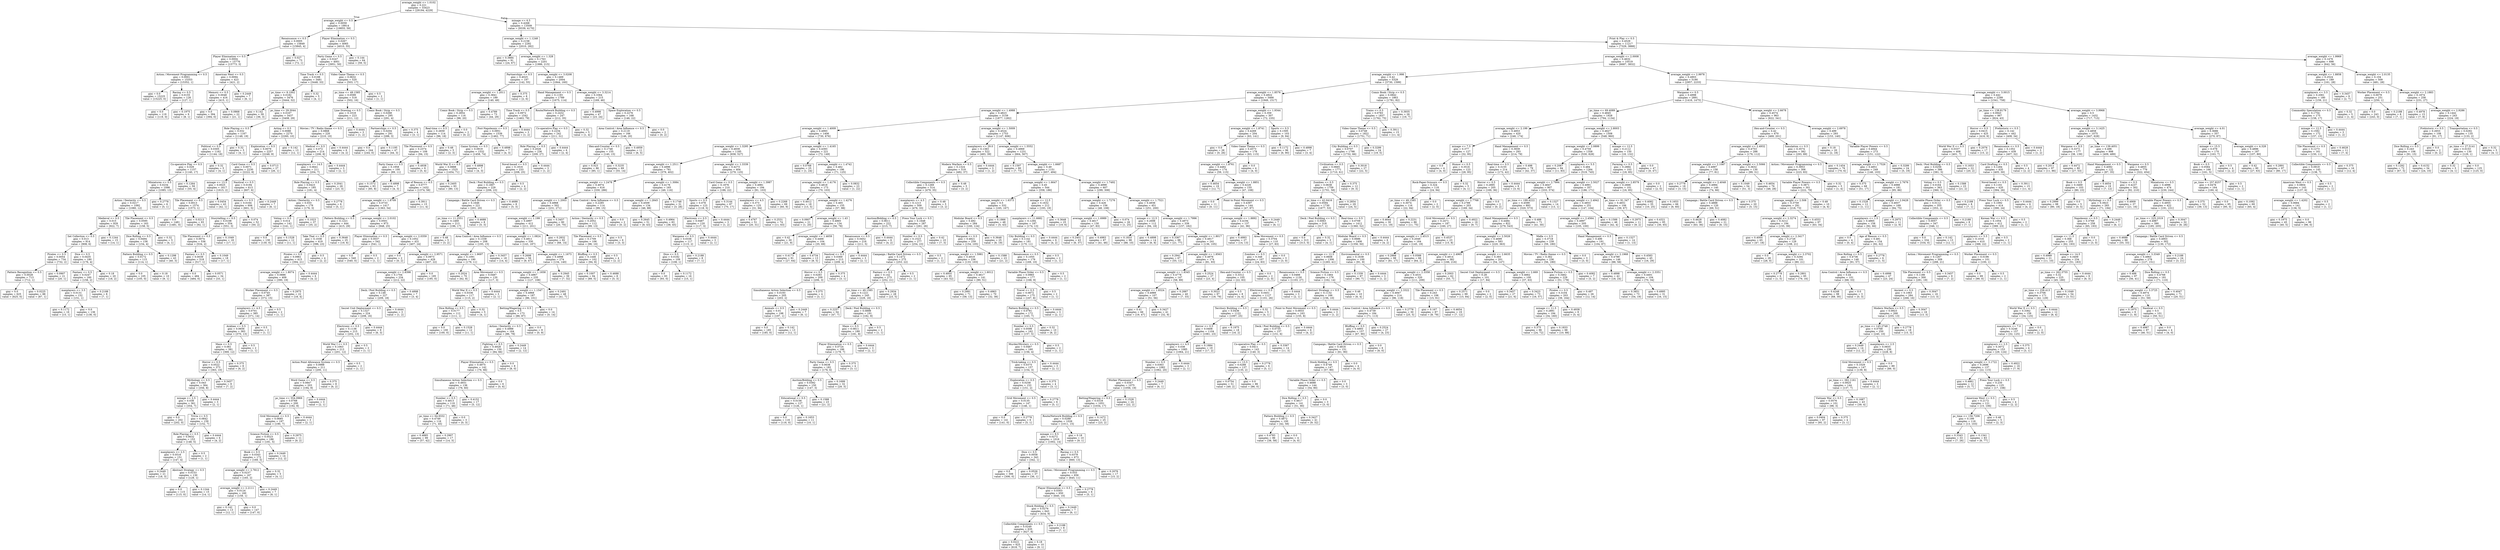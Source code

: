 digraph Tree {
node [shape=box] ;
0 [label="average_weight <= 1.0102\ngini = 0.221\nsamples = 33423\nvalue = [29194, 4229]"] ;
1 [label="average_weight <= 0.5\ngini = 0.0059\nsamples = 19914\nvalue = [19855, 59]"] ;
0 -> 1 [labeldistance=2.5, labelangle=45, headlabel="True"] ;
2 [label="Renaissance <= 0.5\ngini = 0.0005\nsamples = 15849\nvalue = [15845, 4]"] ;
1 -> 2 ;
3 [label="Player Elimination <= 0.5\ngini = 0.0004\nsamples = 15776\nvalue = [15773, 3]"] ;
2 -> 3 ;
4 [label="Action / Movement Programming <= 0.5\ngini = 0.0001\nsamples = 15353\nvalue = [15352, 1]"] ;
3 -> 4 ;
5 [label="gini = 0.0\nsamples = 15225\nvalue = [15225, 0]"] ;
4 -> 5 ;
6 [label="Racing <= 0.5\ngini = 0.0155\nsamples = 128\nvalue = [127, 1]"] ;
4 -> 6 ;
7 [label="gini = 0.0\nsamples = 119\nvalue = [119, 0]"] ;
6 -> 7 ;
8 [label="gini = 0.1975\nsamples = 9\nvalue = [8, 1]"] ;
6 -> 8 ;
9 [label="American West <= 0.5\ngini = 0.0094\nsamples = 423\nvalue = [421, 2]"] ;
3 -> 9 ;
10 [label="Memory <= 0.5\ngini = 0.0048\nsamples = 416\nvalue = [415, 1]"] ;
9 -> 10 ;
11 [label="gini = 0.0\nsamples = 394\nvalue = [394, 0]"] ;
10 -> 11 ;
12 [label="gini = 0.0868\nsamples = 22\nvalue = [21, 1]"] ;
10 -> 12 ;
13 [label="gini = 0.2449\nsamples = 7\nvalue = [6, 1]"] ;
9 -> 13 ;
14 [label="gini = 0.027\nsamples = 73\nvalue = [72, 1]"] ;
2 -> 14 ;
15 [label="Player Elimination <= 0.5\ngini = 0.0267\nsamples = 4065\nvalue = [4010, 55]"] ;
1 -> 15 ;
16 [label="Party Game <= 0.5\ngini = 0.0247\nsamples = 4001\nvalue = [3951, 50]"] ;
15 -> 16 ;
17 [label="Time Track <= 0.5\ngini = 0.0188\nsamples = 3481\nvalue = [3448, 33]"] ;
16 -> 17 ;
18 [label="pc_time <= 8.1002\ngini = 0.0182\nsamples = 3476\nvalue = [3444, 32]"] ;
17 -> 18 ;
19 [label="gini = 0.142\nsamples = 39\nvalue = [36, 3]"] ;
18 -> 19 ;
20 [label="pc_time <= 29.3044\ngini = 0.0167\nsamples = 3437\nvalue = [3408, 29]"] ;
18 -> 20 ;
21 [label="Role Playing <= 0.5\ngini = 0.032\nsamples = 1167\nvalue = [1148, 19]"] ;
20 -> 21 ;
22 [label="Political <= 0.5\ngini = 0.0305\nsamples = 1162\nvalue = [1144, 18]"] ;
21 -> 22 ;
23 [label="Co-operative Play <= 0.5\ngini = 0.029\nsamples = 1157\nvalue = [1140, 17]"] ;
22 -> 23 ;
24 [label="Miniatures <= 0.5\ngini = 0.0234\nsamples = 1098\nvalue = [1085, 13]"] ;
23 -> 24 ;
25 [label="Action / Dexterity <= 0.5\ngini = 0.0217\nsamples = 1092\nvalue = [1080, 12]"] ;
24 -> 25 ;
26 [label="Medieval <= 0.5\ngini = 0.015\nsamples = 929\nvalue = [922, 7]"] ;
25 -> 26 ;
27 [label="Set Collection <= 0.5\ngini = 0.013\nsamples = 914\nvalue = [908, 6]"] ;
26 -> 27 ;
28 [label="Pirates <= 0.5\ngini = 0.0054\nsamples = 734\nvalue = [732, 2]"] ;
27 -> 28 ;
29 [label="Pattern Recognition <= 0.5\ngini = 0.0028\nsamples = 713\nvalue = [712, 1]"] ;
28 -> 29 ;
30 [label="gini = 0.0\nsamples = 625\nvalue = [625, 0]"] ;
29 -> 30 ;
31 [label="gini = 0.0225\nsamples = 88\nvalue = [87, 1]"] ;
29 -> 31 ;
32 [label="gini = 0.0907\nsamples = 21\nvalue = [20, 1]"] ;
28 -> 32 ;
33 [label="Dice <= 0.5\ngini = 0.0435\nsamples = 180\nvalue = [176, 4]"] ;
27 -> 33 ;
34 [label="Fantasy <= 0.5\ngini = 0.0247\nsamples = 160\nvalue = [158, 2]"] ;
33 -> 34 ;
35 [label="maxplayers <= 3.5\ngini = 0.0131\nsamples = 152\nvalue = [151, 1]"] ;
34 -> 35 ;
36 [label="gini = 0.1172\nsamples = 16\nvalue = [15, 1]"] ;
35 -> 36 ;
37 [label="gini = 0.0\nsamples = 136\nvalue = [136, 0]"] ;
35 -> 37 ;
38 [label="gini = 0.2188\nsamples = 8\nvalue = [7, 1]"] ;
34 -> 38 ;
39 [label="gini = 0.18\nsamples = 20\nvalue = [18, 2]"] ;
33 -> 39 ;
40 [label="gini = 0.1244\nsamples = 15\nvalue = [14, 1]"] ;
26 -> 40 ;
41 [label="Tile Placement <= 0.5\ngini = 0.0595\nsamples = 163\nvalue = [158, 5]"] ;
25 -> 41 ;
42 [label="Dice Rolling <= 0.5\ngini = 0.0494\nsamples = 158\nvalue = [154, 4]"] ;
41 -> 42 ;
43 [label="Pattern Building <= 0.5\ngini = 0.0172\nsamples = 115\nvalue = [114, 1]"] ;
42 -> 43 ;
44 [label="gini = 0.0\nsamples = 105\nvalue = [105, 0]"] ;
43 -> 44 ;
45 [label="gini = 0.18\nsamples = 10\nvalue = [9, 1]"] ;
43 -> 45 ;
46 [label="gini = 0.1298\nsamples = 43\nvalue = [40, 3]"] ;
42 -> 46 ;
47 [label="gini = 0.32\nsamples = 5\nvalue = [4, 1]"] ;
41 -> 47 ;
48 [label="gini = 0.2778\nsamples = 6\nvalue = [5, 1]"] ;
24 -> 48 ;
49 [label="gini = 0.1264\nsamples = 59\nvalue = [55, 4]"] ;
23 -> 49 ;
50 [label="gini = 0.32\nsamples = 5\nvalue = [4, 1]"] ;
22 -> 50 ;
51 [label="gini = 0.32\nsamples = 5\nvalue = [4, 1]"] ;
21 -> 51 ;
52 [label="Acting <= 0.5\ngini = 0.0088\nsamples = 2270\nvalue = [2260, 10]"] ;
20 -> 52 ;
53 [label="Exploration <= 0.5\ngini = 0.0079\nsamples = 2257\nvalue = [2248, 9]"] ;
52 -> 53 ;
54 [label="Card Game <= 0.5\ngini = 0.0071\nsamples = 2230\nvalue = [2222, 8]"] ;
53 -> 54 ;
55 [label="minage <= 13.5\ngini = 0.0025\nsamples = 1617\nvalue = [1615, 2]"] ;
54 -> 55 ;
56 [label="Tile Placement <= 0.5\ngini = 0.0013\nsamples = 1574\nvalue = [1573, 1]"] ;
55 -> 56 ;
57 [label="gini = 0.0\nsamples = 1481\nvalue = [1481, 0]"] ;
56 -> 57 ;
58 [label="gini = 0.0213\nsamples = 93\nvalue = [92, 1]"] ;
56 -> 58 ;
59 [label="gini = 0.0454\nsamples = 43\nvalue = [42, 1]"] ;
55 -> 59 ;
60 [label="Nautical <= 0.5\ngini = 0.0194\nsamples = 613\nvalue = [607, 6]"] ;
54 -> 60 ;
61 [label="Animals <= 0.5\ngini = 0.0164\nsamples = 606\nvalue = [601, 5]"] ;
60 -> 61 ;
62 [label="Storytelling <= 0.5\ngini = 0.0108\nsamples = 554\nvalue = [551, 3]"] ;
61 -> 62 ;
63 [label="Tile Placement <= 0.5\ngini = 0.0074\nsamples = 536\nvalue = [534, 2]"] ;
62 -> 63 ;
64 [label="Fantasy <= 0.5\ngini = 0.0039\nsamples = 518\nvalue = [517, 1]"] ;
63 -> 64 ;
65 [label="gini = 0.0\nsamples = 484\nvalue = [484, 0]"] ;
64 -> 65 ;
66 [label="gini = 0.0571\nsamples = 34\nvalue = [33, 1]"] ;
64 -> 66 ;
67 [label="gini = 0.1049\nsamples = 18\nvalue = [17, 1]"] ;
63 -> 67 ;
68 [label="gini = 0.1049\nsamples = 18\nvalue = [17, 1]"] ;
62 -> 68 ;
69 [label="gini = 0.074\nsamples = 52\nvalue = [50, 2]"] ;
61 -> 69 ;
70 [label="gini = 0.2449\nsamples = 7\nvalue = [6, 1]"] ;
60 -> 70 ;
71 [label="gini = 0.0713\nsamples = 27\nvalue = [26, 1]"] ;
53 -> 71 ;
72 [label="gini = 0.142\nsamples = 13\nvalue = [12, 1]"] ;
52 -> 72 ;
73 [label="gini = 0.32\nsamples = 5\nvalue = [4, 1]"] ;
17 -> 73 ;
74 [label="Video Game Theme <= 0.5\ngini = 0.0632\nsamples = 520\nvalue = [503, 17]"] ;
16 -> 74 ;
75 [label="pc_time <= 49.1585\ngini = 0.0599\nsamples = 518\nvalue = [502, 16]"] ;
74 -> 75 ;
76 [label="Line Drawing <= 0.5\ngini = 0.1018\nsamples = 223\nvalue = [211, 12]"] ;
75 -> 76 ;
77 [label="Movies / TV / Radio theme <= 0.5\ngini = 0.0868\nsamples = 220\nvalue = [210, 10]"] ;
76 -> 77 ;
78 [label="Medical <= 0.5\ngini = 0.072\nsamples = 214\nvalue = [206, 8]"] ;
77 -> 78 ;
79 [label="maxplayers <= 14.5\ngini = 0.0641\nsamples = 211\nvalue = [204, 7]"] ;
78 -> 79 ;
80 [label="Role Playing <= 0.5\ngini = 0.0423\nsamples = 185\nvalue = [181, 4]"] ;
79 -> 80 ;
81 [label="Action / Dexterity <= 0.5\ngini = 0.033\nsamples = 179\nvalue = [176, 3]"] ;
80 -> 81 ;
82 [label="Voting <= 0.5\ngini = 0.014\nsamples = 142\nvalue = [141, 1]"] ;
81 -> 82 ;
83 [label="gini = 0.0\nsamples = 130\nvalue = [130, 0]"] ;
82 -> 83 ;
84 [label="gini = 0.1528\nsamples = 12\nvalue = [11, 1]"] ;
82 -> 84 ;
85 [label="gini = 0.1023\nsamples = 37\nvalue = [35, 2]"] ;
81 -> 85 ;
86 [label="gini = 0.2778\nsamples = 6\nvalue = [5, 1]"] ;
80 -> 86 ;
87 [label="gini = 0.2041\nsamples = 26\nvalue = [23, 3]"] ;
79 -> 87 ;
88 [label="gini = 0.4444\nsamples = 3\nvalue = [2, 1]"] ;
78 -> 88 ;
89 [label="gini = 0.4444\nsamples = 6\nvalue = [4, 2]"] ;
77 -> 89 ;
90 [label="gini = 0.4444\nsamples = 3\nvalue = [1, 2]"] ;
76 -> 90 ;
91 [label="Comic Book / Strip <= 0.5\ngini = 0.0268\nsamples = 295\nvalue = [291, 4]"] ;
75 -> 91 ;
92 [label="Partnerships <= 0.5\ngini = 0.0204\nsamples = 291\nvalue = [288, 3]"] ;
91 -> 92 ;
93 [label="gini = 0.0\nsamples = 244\nvalue = [244, 0]"] ;
92 -> 93 ;
94 [label="gini = 0.1195\nsamples = 47\nvalue = [44, 3]"] ;
92 -> 94 ;
95 [label="gini = 0.375\nsamples = 4\nvalue = [3, 1]"] ;
91 -> 95 ;
96 [label="gini = 0.5\nsamples = 2\nvalue = [1, 1]"] ;
74 -> 96 ;
97 [label="gini = 0.144\nsamples = 64\nvalue = [59, 5]"] ;
15 -> 97 ;
98 [label="minage <= 6.5\ngini = 0.4268\nsamples = 13509\nvalue = [9339, 4170]"] ;
0 -> 98 [labeldistance=2.5, labelangle=-45, headlabel="False"] ;
99 [label="average_weight <= 1.1248\ngini = 0.2158\nsamples = 2292\nvalue = [2010, 282]"] ;
98 -> 99 ;
100 [label="gini = 0.3884\nsamples = 91\nvalue = [24, 67]"] ;
99 -> 100 ;
101 [label="average_weight <= 1.328\ngini = 0.1763\nsamples = 2201\nvalue = [1986, 215]"] ;
99 -> 101 ;
102 [label="Partnerships <= 0.5\ngini = 0.4025\nsamples = 197\nvalue = [142, 55]"] ;
101 -> 102 ;
103 [label="average_weight <= 1.2011\ngini = 0.3841\nsamples = 189\nvalue = [140, 49]"] ;
102 -> 103 ;
104 [label="Comic Book / Strip <= 0.5\ngini = 0.2854\nsamples = 116\nvalue = [96, 20]"] ;
103 -> 104 ;
105 [label="Real-time <= 0.5\ngini = 0.2659\nsamples = 114\nvalue = [96, 18]"] ;
104 -> 105 ;
106 [label="Tile Placement <= 0.5\ngini = 0.2374\nsamples = 109\nvalue = [94, 15]"] ;
105 -> 106 ;
107 [label="Party Game <= 0.5\ngini = 0.1958\nsamples = 100\nvalue = [89, 11]"] ;
106 -> 107 ;
108 [label="gini = 0.1572\nsamples = 93\nvalue = [85, 8]"] ;
107 -> 108 ;
109 [label="gini = 0.4898\nsamples = 7\nvalue = [4, 3]"] ;
107 -> 109 ;
110 [label="gini = 0.4938\nsamples = 9\nvalue = [5, 4]"] ;
106 -> 110 ;
111 [label="gini = 0.48\nsamples = 5\nvalue = [2, 3]"] ;
105 -> 111 ;
112 [label="gini = 0.0\nsamples = 2\nvalue = [0, 2]"] ;
104 -> 112 ;
113 [label="gini = 0.4789\nsamples = 73\nvalue = [44, 29]"] ;
103 -> 113 ;
114 [label="gini = 0.375\nsamples = 8\nvalue = [2, 6]"] ;
102 -> 114 ;
115 [label="average_weight <= 3.0208\ngini = 0.1469\nsamples = 2004\nvalue = [1844, 160]"] ;
101 -> 115 ;
116 [label="Hand Management <= 0.5\ngini = 0.1193\nsamples = 1789\nvalue = [1675, 114]"] ;
115 -> 116 ;
117 [label="Time Track <= 0.5\ngini = 0.0972\nsamples = 1542\nvalue = [1463, 79]"] ;
116 -> 117 ;
118 [label="Post-Napoleonic <= 0.5\ngini = 0.0951\nsamples = 1539\nvalue = [1462, 77]"] ;
117 -> 118 ;
119 [label="Game System <= 0.5\ngini = 0.0919\nsamples = 1532\nvalue = [1458, 74]"] ;
118 -> 119 ;
120 [label="World War II <= 0.5\ngini = 0.0888\nsamples = 1525\nvalue = [1454, 71]"] ;
119 -> 120 ;
121 [label="Age of Reason <= 0.5\ngini = 0.0777\nsamples = 1432\nvalue = [1374, 58]"] ;
120 -> 121 ;
122 [label="average_weight <= 1.8709\ngini = 0.0733\nsamples = 1417\nvalue = [1363, 54]"] ;
121 -> 122 ;
123 [label="Pattern Building <= 0.5\ngini = 0.1221\nsamples = 444\nvalue = [415, 29]"] ;
122 -> 123 ;
124 [label="Take That <= 0.5\ngini = 0.1038\nsamples = 419\nvalue = [396, 23]"] ;
123 -> 124 ;
125 [label="Pirates <= 0.5\ngini = 0.0961\nsamples = 415\nvalue = [394, 21]"] ;
124 -> 125 ;
126 [label="average_weight <= 1.8074\ngini = 0.0886\nsamples = 409\nvalue = [390, 19]"] ;
125 -> 126 ;
127 [label="Worker Placement <= 0.5\ngini = 0.0745\nsamples = 387\nvalue = [372, 15]"] ;
126 -> 127 ;
128 [label="minplayers <= 4.5\ngini = 0.0701\nsamples = 385\nvalue = [371, 14]"] ;
127 -> 128 ;
129 [label="Arabian <= 0.5\ngini = 0.0656\nsamples = 383\nvalue = [370, 13]"] ;
128 -> 129 ;
130 [label="Maze <= 0.5\ngini = 0.061\nsamples = 381\nvalue = [369, 12]"] ;
129 -> 130 ;
131 [label="Horror <= 0.5\ngini = 0.0522\nsamples = 373\nvalue = [363, 10]"] ;
130 -> 131 ;
132 [label="Mythology <= 0.5\ngini = 0.043\nsamples = 364\nvalue = [356, 8]"] ;
131 -> 132 ;
133 [label="minage <= 2.5\ngini = 0.038\nsamples = 361\nvalue = [354, 7]"] ;
132 -> 133 ;
134 [label="gini = 0.0\nsamples = 202\nvalue = [202, 0]"] ;
133 -> 134 ;
135 [label="Trivia <= 0.5\ngini = 0.0842\nsamples = 159\nvalue = [152, 7]"] ;
133 -> 135 ;
136 [label="Role Playing <= 0.5\ngini = 0.0632\nsamples = 153\nvalue = [148, 5]"] ;
135 -> 136 ;
137 [label="maxplayers <= 2.5\ngini = 0.0516\nsamples = 151\nvalue = [147, 4]"] ;
136 -> 137 ;
138 [label="gini = 0.2449\nsamples = 21\nvalue = [18, 3]"] ;
137 -> 138 ;
139 [label="Abstract Strategy <= 0.5\ngini = 0.0153\nsamples = 130\nvalue = [129, 1]"] ;
137 -> 139 ;
140 [label="gini = 0.0\nsamples = 115\nvalue = [115, 0]"] ;
139 -> 140 ;
141 [label="gini = 0.1244\nsamples = 15\nvalue = [14, 1]"] ;
139 -> 141 ;
142 [label="gini = 0.5\nsamples = 2\nvalue = [1, 1]"] ;
136 -> 142 ;
143 [label="gini = 0.4444\nsamples = 6\nvalue = [4, 2]"] ;
135 -> 143 ;
144 [label="gini = 0.4444\nsamples = 3\nvalue = [2, 1]"] ;
132 -> 144 ;
145 [label="gini = 0.3457\nsamples = 9\nvalue = [7, 2]"] ;
131 -> 145 ;
146 [label="gini = 0.375\nsamples = 8\nvalue = [6, 2]"] ;
130 -> 146 ;
147 [label="gini = 0.5\nsamples = 2\nvalue = [1, 1]"] ;
129 -> 147 ;
148 [label="gini = 0.5\nsamples = 2\nvalue = [1, 1]"] ;
128 -> 148 ;
149 [label="gini = 0.5\nsamples = 2\nvalue = [1, 1]"] ;
127 -> 149 ;
150 [label="gini = 0.2975\nsamples = 22\nvalue = [18, 4]"] ;
126 -> 150 ;
151 [label="gini = 0.4444\nsamples = 6\nvalue = [4, 2]"] ;
125 -> 151 ;
152 [label="gini = 0.5\nsamples = 4\nvalue = [2, 2]"] ;
124 -> 152 ;
153 [label="gini = 0.3648\nsamples = 25\nvalue = [19, 6]"] ;
123 -> 153 ;
154 [label="average_weight <= 2.0102\ngini = 0.0501\nsamples = 973\nvalue = [948, 25]"] ;
122 -> 154 ;
155 [label="Player Elimination <= 0.5\ngini = 0.0037\nsamples = 542\nvalue = [541, 1]"] ;
154 -> 155 ;
156 [label="gini = 0.0\nsamples = 540\nvalue = [540, 0]"] ;
155 -> 156 ;
157 [label="gini = 0.5\nsamples = 2\nvalue = [1, 1]"] ;
155 -> 157 ;
158 [label="average_weight <= 2.0359\ngini = 0.1052\nsamples = 431\nvalue = [407, 24]"] ;
154 -> 158 ;
159 [label="gini = 0.0\nsamples = 2\nvalue = [0, 2]"] ;
158 -> 159 ;
160 [label="average_weight <= 2.9571\ngini = 0.0973\nsamples = 429\nvalue = [407, 22]"] ;
158 -> 160 ;
161 [label="average_weight <= 2.8398\ngini = 0.1704\nsamples = 234\nvalue = [212, 22]"] ;
160 -> 161 ;
162 [label="Deck / Pool Building <= 0.5\ngini = 0.146\nsamples = 227\nvalue = [209, 18]"] ;
161 -> 162 ;
163 [label="Secret Unit Deployment <= 0.5\ngini = 0.1327\nsamples = 224\nvalue = [208, 16]"] ;
162 -> 163 ;
164 [label="Electronic <= 0.5\ngini = 0.1136\nsamples = 215\nvalue = [202, 13]"] ;
163 -> 164 ;
165 [label="World War I <= 0.5\ngini = 0.1063\nsamples = 213\nvalue = [201, 12]"] ;
164 -> 165 ;
166 [label="Action Point Allowance System <= 0.5\ngini = 0.0988\nsamples = 211\nvalue = [200, 11]"] ;
165 -> 166 ;
167 [label="Word Game <= 0.5\ngini = 0.0847\nsamples = 203\nvalue = [194, 9]"] ;
166 -> 167 ;
168 [label="pc_time <= 554.0969\ngini = 0.0768\nsamples = 200\nvalue = [192, 8]"] ;
167 -> 168 ;
169 [label="Grid Movement <= 0.5\ngini = 0.0685\nsamples = 197\nvalue = [190, 7]"] ;
168 -> 169 ;
170 [label="Science Fiction <= 0.5\ngini = 0.0523\nsamples = 186\nvalue = [181, 5]"] ;
169 -> 170 ;
171 [label="Book <= 0.5\ngini = 0.0343\nsamples = 172\nvalue = [169, 3]"] ;
170 -> 171 ;
172 [label="average_weight <= 2.7812\ngini = 0.0237\nsamples = 167\nvalue = [165, 2]"] ;
171 -> 172 ;
173 [label="average_weight <= 2.2111\ngini = 0.0124\nsamples = 160\nvalue = [159, 1]"] ;
172 -> 173 ;
174 [label="gini = 0.142\nsamples = 13\nvalue = [12, 1]"] ;
173 -> 174 ;
175 [label="gini = 0.0\nsamples = 147\nvalue = [147, 0]"] ;
173 -> 175 ;
176 [label="gini = 0.2449\nsamples = 7\nvalue = [6, 1]"] ;
172 -> 176 ;
177 [label="gini = 0.32\nsamples = 5\nvalue = [4, 1]"] ;
171 -> 177 ;
178 [label="gini = 0.2449\nsamples = 14\nvalue = [12, 2]"] ;
170 -> 178 ;
179 [label="gini = 0.2975\nsamples = 11\nvalue = [9, 2]"] ;
169 -> 179 ;
180 [label="gini = 0.4444\nsamples = 3\nvalue = [2, 1]"] ;
168 -> 180 ;
181 [label="gini = 0.4444\nsamples = 3\nvalue = [2, 1]"] ;
167 -> 181 ;
182 [label="gini = 0.375\nsamples = 8\nvalue = [6, 2]"] ;
166 -> 182 ;
183 [label="gini = 0.5\nsamples = 2\nvalue = [1, 1]"] ;
165 -> 183 ;
184 [label="gini = 0.5\nsamples = 2\nvalue = [1, 1]"] ;
164 -> 184 ;
185 [label="gini = 0.4444\nsamples = 9\nvalue = [6, 3]"] ;
163 -> 185 ;
186 [label="gini = 0.4444\nsamples = 3\nvalue = [1, 2]"] ;
162 -> 186 ;
187 [label="gini = 0.4898\nsamples = 7\nvalue = [3, 4]"] ;
161 -> 187 ;
188 [label="gini = 0.0\nsamples = 195\nvalue = [195, 0]"] ;
160 -> 188 ;
189 [label="gini = 0.3911\nsamples = 15\nvalue = [11, 4]"] ;
121 -> 189 ;
190 [label="gini = 0.2405\nsamples = 93\nvalue = [80, 13]"] ;
120 -> 190 ;
191 [label="gini = 0.4898\nsamples = 7\nvalue = [4, 3]"] ;
119 -> 191 ;
192 [label="gini = 0.4898\nsamples = 7\nvalue = [4, 3]"] ;
118 -> 192 ;
193 [label="gini = 0.4444\nsamples = 3\nvalue = [1, 2]"] ;
117 -> 193 ;
194 [label="Route/Network Building <= 0.5\ngini = 0.2432\nsamples = 247\nvalue = [212, 35]"] ;
116 -> 194 ;
195 [label="Co-operative Play <= 0.5\ngini = 0.2234\nsamples = 242\nvalue = [211, 31]"] ;
194 -> 195 ;
196 [label="Role Playing <= 0.5\ngini = 0.2026\nsamples = 236\nvalue = [209, 27]"] ;
195 -> 196 ;
197 [label="Novel-based <= 0.5\ngini = 0.1916\nsamples = 233\nvalue = [208, 25]"] ;
196 -> 197 ;
198 [label="Deck / Pool Building <= 0.5\ngini = 0.1807\nsamples = 229\nvalue = [206, 23]"] ;
197 -> 198 ;
199 [label="Campaign / Battle Card Driven <= 0.5\ngini = 0.1646\nsamples = 221\nvalue = [201, 20]"] ;
198 -> 199 ;
200 [label="pc_time <= 11.2551\ngini = 0.1469\nsamples = 213\nvalue = [196, 17]"] ;
199 -> 200 ;
201 [label="gini = 0.48\nsamples = 5\nvalue = [3, 2]"] ;
200 -> 201 ;
202 [label="Area Control / Area Influence <= 0.5\ngini = 0.1338\nsamples = 208\nvalue = [193, 15]"] ;
200 -> 202 ;
203 [label="average_weight <= 1.9697\ngini = 0.1091\nsamples = 190\nvalue = [179, 11]"] ;
202 -> 203 ;
204 [label="gini = 0.2024\nsamples = 70\nvalue = [62, 8]"] ;
203 -> 204 ;
205 [label="Area Movement <= 0.5\ngini = 0.0487\nsamples = 120\nvalue = [117, 3]"] ;
203 -> 205 ;
206 [label="World War II <= 0.5\ngini = 0.0336\nsamples = 117\nvalue = [115, 2]"] ;
205 -> 206 ;
207 [label="Dice Rolling <= 0.5\ngini = 0.0177\nsamples = 112\nvalue = [111, 1]"] ;
206 -> 207 ;
208 [label="gini = 0.0\nsamples = 100\nvalue = [100, 0]"] ;
207 -> 208 ;
209 [label="gini = 0.1528\nsamples = 12\nvalue = [11, 1]"] ;
207 -> 209 ;
210 [label="gini = 0.32\nsamples = 5\nvalue = [4, 1]"] ;
206 -> 210 ;
211 [label="gini = 0.4444\nsamples = 3\nvalue = [2, 1]"] ;
205 -> 211 ;
212 [label="gini = 0.3457\nsamples = 18\nvalue = [14, 4]"] ;
202 -> 212 ;
213 [label="gini = 0.4688\nsamples = 8\nvalue = [5, 3]"] ;
199 -> 213 ;
214 [label="gini = 0.4688\nsamples = 8\nvalue = [5, 3]"] ;
198 -> 214 ;
215 [label="gini = 0.5\nsamples = 4\nvalue = [2, 2]"] ;
197 -> 215 ;
216 [label="gini = 0.4444\nsamples = 3\nvalue = [1, 2]"] ;
196 -> 216 ;
217 [label="gini = 0.4444\nsamples = 6\nvalue = [2, 4]"] ;
195 -> 217 ;
218 [label="gini = 0.32\nsamples = 5\nvalue = [1, 4]"] ;
194 -> 218 ;
219 [label="average_weight <= 3.3214\ngini = 0.3364\nsamples = 215\nvalue = [169, 46]"] ;
115 -> 219 ;
220 [label="gini = 0.4998\nsamples = 47\nvalue = [23, 24]"] ;
219 -> 220 ;
221 [label="Space Exploration <= 0.5\ngini = 0.2276\nsamples = 168\nvalue = [146, 22]"] ;
219 -> 221 ;
222 [label="Area Control / Area Influence <= 0.5\ngini = 0.2119\nsamples = 166\nvalue = [146, 20]"] ;
221 -> 222 ;
223 [label="Hex-and-Counter <= 0.5\ngini = 0.1748\nsamples = 155\nvalue = [140, 15]"] ;
222 -> 223 ;
224 [label="gini = 0.023\nsamples = 86\nvalue = [85, 1]"] ;
223 -> 224 ;
225 [label="gini = 0.3235\nsamples = 69\nvalue = [55, 14]"] ;
223 -> 225 ;
226 [label="gini = 0.4959\nsamples = 11\nvalue = [6, 5]"] ;
222 -> 226 ;
227 [label="gini = 0.0\nsamples = 2\nvalue = [0, 2]"] ;
221 -> 227 ;
228 [label="Print & Play <= 0.5\ngini = 0.4529\nsamples = 11217\nvalue = [7329, 3888]"] ;
98 -> 228 ;
229 [label="average_weight <= 2.0008\ngini = 0.4632\nsamples = 10519\nvalue = [6687, 3832]"] ;
228 -> 229 ;
230 [label="average_weight <= 1.998\ngini = 0.42\nsamples = 5329\nvalue = [3730, 1599]"] ;
229 -> 230 ;
231 [label="average_weight <= 1.8576\ngini = 0.4922\nsamples = 3466\nvalue = [1949, 1517]"] ;
230 -> 231 ;
232 [label="average_weight <= 1.4988\ngini = 0.4823\nsamples = 3159\nvalue = [1877, 1282]"] ;
231 -> 232 ;
233 [label="average_weight <= 1.4009\ngini = 0.4993\nsamples = 1406\nvalue = [730, 676]"] ;
232 -> 233 ;
234 [label="average_weight <= 1.3295\ngini = 0.4939\nsamples = 1185\nvalue = [658, 527]"] ;
233 -> 234 ;
235 [label="average_weight <= 1.2511\ngini = 0.4996\nsamples = 781\nvalue = [379, 402]"] ;
234 -> 235 ;
236 [label="average_weight <= 1.2478\ngini = 0.4974\nsamples = 616\nvalue = [330, 286]"] ;
235 -> 236 ;
237 [label="average_weight <= 1.2003\ngini = 0.4968\nsamples = 502\nvalue = [231, 271]"] ;
236 -> 237 ;
238 [label="average_weight <= 1.199\ngini = 0.4997\nsamples = 412\nvalue = [211, 201]"] ;
237 -> 238 ;
239 [label="average_weight <= 1.0824\ngini = 0.4911\nsamples = 330\nvalue = [143, 187]"] ;
238 -> 239 ;
240 [label="gini = 0.2698\nsamples = 56\nvalue = [9, 47]"] ;
239 -> 240 ;
241 [label="average_weight <= 1.1673\ngini = 0.4998\nsamples = 274\nvalue = [134, 140]"] ;
239 -> 241 ;
242 [label="average_weight <= 1.1658\ngini = 0.4967\nsamples = 235\nvalue = [127, 108]"] ;
241 -> 242 ;
243 [label="average_weight <= 1.1547\ngini = 0.4968\nsamples = 187\nvalue = [86, 101]"] ;
242 -> 243 ;
244 [label="Betting/Wagering <= 0.5\ngini = 0.5\nsamples = 173\nvalue = [86, 87]"] ;
243 -> 244 ;
245 [label="Action / Dexterity <= 0.5\ngini = 0.4988\nsamples = 164\nvalue = [86, 78]"] ;
244 -> 245 ;
246 [label="Fighting <= 0.5\ngini = 0.4928\nsamples = 150\nvalue = [84, 66]"] ;
245 -> 246 ;
247 [label="Player Elimination <= 0.5\ngini = 0.4975\nsamples = 142\nvalue = [76, 66]"] ;
246 -> 247 ;
248 [label="Simultaneous Action Selection <= 0.5\ngini = 0.4931\nsamples = 136\nvalue = [76, 60]"] ;
247 -> 248 ;
249 [label="Number <= 0.5\ngini = 0.4813\nsamples = 119\nvalue = [71, 48]"] ;
248 -> 249 ;
250 [label="pc_time <= 64.9332\ngini = 0.4749\nsamples = 116\nvalue = [71, 45]"] ;
249 -> 250 ;
251 [label="gini = 0.4885\nsamples = 99\nvalue = [57, 42]"] ;
250 -> 251 ;
252 [label="gini = 0.2907\nsamples = 17\nvalue = [14, 3]"] ;
250 -> 252 ;
253 [label="gini = 0.0\nsamples = 3\nvalue = [0, 3]"] ;
249 -> 253 ;
254 [label="gini = 0.4152\nsamples = 17\nvalue = [5, 12]"] ;
248 -> 254 ;
255 [label="gini = 0.0\nsamples = 6\nvalue = [0, 6]"] ;
247 -> 255 ;
256 [label="gini = 0.0\nsamples = 8\nvalue = [8, 0]"] ;
246 -> 256 ;
257 [label="gini = 0.2449\nsamples = 14\nvalue = [2, 12]"] ;
245 -> 257 ;
258 [label="gini = 0.0\nsamples = 9\nvalue = [0, 9]"] ;
244 -> 258 ;
259 [label="gini = 0.0\nsamples = 14\nvalue = [0, 14]"] ;
243 -> 259 ;
260 [label="gini = 0.2491\nsamples = 48\nvalue = [41, 7]"] ;
242 -> 260 ;
261 [label="gini = 0.2945\nsamples = 39\nvalue = [7, 32]"] ;
241 -> 261 ;
262 [label="gini = 0.2832\nsamples = 82\nvalue = [68, 14]"] ;
238 -> 262 ;
263 [label="gini = 0.3457\nsamples = 90\nvalue = [20, 70]"] ;
237 -> 263 ;
264 [label="Area Control / Area Influence <= 0.5\ngini = 0.2285\nsamples = 114\nvalue = [99, 15]"] ;
236 -> 264 ;
265 [label="Action / Dexterity <= 0.5\ngini = 0.2052\nsamples = 112\nvalue = [99, 13]"] ;
264 -> 265 ;
266 [label="Tile Placement <= 0.5\ngini = 0.1709\nsamples = 106\nvalue = [96, 10]"] ;
265 -> 266 ;
267 [label="Bluffing <= 0.5\ngini = 0.1446\nsamples = 102\nvalue = [94, 8]"] ;
266 -> 267 ;
268 [label="gini = 0.1007\nsamples = 94\nvalue = [89, 5]"] ;
267 -> 268 ;
269 [label="gini = 0.4688\nsamples = 8\nvalue = [5, 3]"] ;
267 -> 269 ;
270 [label="gini = 0.5\nsamples = 4\nvalue = [2, 2]"] ;
266 -> 270 ;
271 [label="gini = 0.5\nsamples = 6\nvalue = [3, 3]"] ;
265 -> 271 ;
272 [label="gini = 0.0\nsamples = 2\nvalue = [0, 2]"] ;
264 -> 272 ;
273 [label="average_weight <= 1.3084\ngini = 0.4176\nsamples = 165\nvalue = [49, 116]"] ;
235 -> 273 ;
274 [label="average_weight <= 1.2845\ngini = 0.4509\nsamples = 134\nvalue = [46, 88]"] ;
273 -> 274 ;
275 [label="gini = 0.2645\nsamples = 51\nvalue = [8, 43]"] ;
274 -> 275 ;
276 [label="gini = 0.4964\nsamples = 83\nvalue = [38, 45]"] ;
274 -> 276 ;
277 [label="gini = 0.1748\nsamples = 31\nvalue = [3, 28]"] ;
273 -> 277 ;
278 [label="average_weight <= 1.3339\ngini = 0.4273\nsamples = 404\nvalue = [279, 125]"] ;
234 -> 278 ;
279 [label="Card Game <= 0.5\ngini = 0.1876\nsamples = 210\nvalue = [188, 22]"] ;
278 -> 279 ;
280 [label="Sports <= 0.5\ngini = 0.078\nsamples = 123\nvalue = [118, 5]"] ;
279 -> 280 ;
281 [label="Electronic <= 0.5\ngini = 0.0487\nsamples = 120\nvalue = [117, 3]"] ;
280 -> 281 ;
282 [label="Wargame <= 0.5\ngini = 0.0336\nsamples = 117\nvalue = [115, 2]"] ;
281 -> 282 ;
283 [label="Dice <= 0.5\ngini = 0.0182\nsamples = 109\nvalue = [108, 1]"] ;
282 -> 283 ;
284 [label="gini = 0.0\nsamples = 93\nvalue = [93, 0]"] ;
283 -> 284 ;
285 [label="gini = 0.1172\nsamples = 16\nvalue = [15, 1]"] ;
283 -> 285 ;
286 [label="gini = 0.2188\nsamples = 8\nvalue = [7, 1]"] ;
282 -> 286 ;
287 [label="gini = 0.4444\nsamples = 3\nvalue = [2, 1]"] ;
281 -> 287 ;
288 [label="gini = 0.4444\nsamples = 3\nvalue = [1, 2]"] ;
280 -> 288 ;
289 [label="gini = 0.3144\nsamples = 87\nvalue = [70, 17]"] ;
279 -> 289 ;
290 [label="average_weight <= 1.3987\ngini = 0.4981\nsamples = 194\nvalue = [91, 103]"] ;
278 -> 290 ;
291 [label="maxplayers <= 4.5\ngini = 0.373\nsamples = 125\nvalue = [31, 94]"] ;
290 -> 291 ;
292 [label="gini = 0.4767\nsamples = 51\nvalue = [20, 31]"] ;
291 -> 292 ;
293 [label="gini = 0.2531\nsamples = 74\nvalue = [11, 63]"] ;
291 -> 293 ;
294 [label="gini = 0.2268\nsamples = 69\nvalue = [60, 9]"] ;
290 -> 294 ;
295 [label="average_weight <= 1.4165\ngini = 0.4393\nsamples = 221\nvalue = [72, 149]"] ;
233 -> 295 ;
296 [label="gini = 0.0768\nsamples = 25\nvalue = [1, 24]"] ;
295 -> 296 ;
297 [label="average_weight <= 1.4742\ngini = 0.462\nsamples = 196\nvalue = [71, 125]"] ;
295 -> 297 ;
298 [label="average_weight <= 1.4176\ngini = 0.4818\nsamples = 173\nvalue = [70, 103]"] ;
297 -> 298 ;
299 [label="gini = 0.4012\nsamples = 18\nvalue = [13, 5]"] ;
298 -> 299 ;
300 [label="average_weight <= 1.4276\ngini = 0.465\nsamples = 155\nvalue = [57, 98]"] ;
298 -> 300 ;
301 [label="gini = 0.0907\nsamples = 21\nvalue = [1, 20]"] ;
300 -> 301 ;
302 [label="average_weight <= 1.43\ngini = 0.4865\nsamples = 134\nvalue = [56, 78]"] ;
300 -> 302 ;
303 [label="gini = 0.42\nsamples = 30\nvalue = [21, 9]"] ;
302 -> 303 ;
304 [label="average_weight <= 1.4659\ngini = 0.4466\nsamples = 104\nvalue = [35, 69]"] ;
302 -> 304 ;
305 [label="gini = 0.4173\nsamples = 91\nvalue = [27, 64]"] ;
304 -> 305 ;
306 [label="gini = 0.4734\nsamples = 13\nvalue = [8, 5]"] ;
304 -> 306 ;
307 [label="gini = 0.0832\nsamples = 23\nvalue = [1, 22]"] ;
297 -> 307 ;
308 [label="average_weight <= 1.5009\ngini = 0.4524\nsamples = 1753\nvalue = [1147, 606]"] ;
232 -> 308 ;
309 [label="maxplayers <= 29.0\ngini = 0.1383\nsamples = 522\nvalue = [483, 39]"] ;
308 -> 309 ;
310 [label="Modern Warfare <= 0.5\ngini = 0.1324\nsamples = 519\nvalue = [482, 37]"] ;
309 -> 310 ;
311 [label="Collectible Components <= 0.5\ngini = 0.1269\nsamples = 514\nvalue = [479, 35]"] ;
310 -> 311 ;
312 [label="maxplayers <= 4.5\ngini = 0.1213\nsamples = 509\nvalue = [476, 33]"] ;
311 -> 312 ;
313 [label="Auction/Bidding <= 0.5\ngini = 0.0611\nsamples = 222\nvalue = [215, 7]"] ;
312 -> 313 ;
314 [label="Renaissance <= 0.5\ngini = 0.0452\nsamples = 216\nvalue = [211, 5]"] ;
313 -> 314 ;
315 [label="Nautical <= 0.5\ngini = 0.0369\nsamples = 213\nvalue = [209, 4]"] ;
314 -> 315 ;
316 [label="Horror <= 0.5\ngini = 0.0283\nsamples = 209\nvalue = [206, 3]"] ;
315 -> 316 ;
317 [label="Simultaneous Action Selection <= 0.5\ngini = 0.0193\nsamples = 205\nvalue = [203, 2]"] ;
316 -> 317 ;
318 [label="Animals <= 0.5\ngini = 0.01\nsamples = 198\nvalue = [197, 1]"] ;
317 -> 318 ;
319 [label="gini = 0.0\nsamples = 185\nvalue = [185, 0]"] ;
318 -> 319 ;
320 [label="gini = 0.142\nsamples = 13\nvalue = [12, 1]"] ;
318 -> 320 ;
321 [label="gini = 0.2449\nsamples = 7\nvalue = [6, 1]"] ;
317 -> 321 ;
322 [label="gini = 0.375\nsamples = 4\nvalue = [3, 1]"] ;
316 -> 322 ;
323 [label="gini = 0.375\nsamples = 4\nvalue = [3, 1]"] ;
315 -> 323 ;
324 [label="gini = 0.4444\nsamples = 3\nvalue = [2, 1]"] ;
314 -> 324 ;
325 [label="gini = 0.4444\nsamples = 6\nvalue = [4, 2]"] ;
313 -> 325 ;
326 [label="Press Your Luck <= 0.5\ngini = 0.1648\nsamples = 287\nvalue = [261, 26]"] ;
312 -> 326 ;
327 [label="Number <= 0.5\ngini = 0.1523\nsamples = 277\nvalue = [254, 23]"] ;
326 -> 327 ;
328 [label="Campaign / Battle Card Driven <= 0.5\ngini = 0.1472\nsamples = 275\nvalue = [253, 22]"] ;
327 -> 328 ;
329 [label="Fantasy <= 0.5\ngini = 0.142\nsamples = 273\nvalue = [252, 21]"] ;
328 -> 329 ;
330 [label="pc_time <= 49.1585\ngini = 0.1221\nsamples = 245\nvalue = [229, 16]"] ;
329 -> 330 ;
331 [label="gini = 0.2257\nsamples = 54\nvalue = [47, 7]"] ;
330 -> 331 ;
332 [label="Deck / Pool Building <= 0.5\ngini = 0.0898\nsamples = 191\nvalue = [182, 9]"] ;
330 -> 332 ;
333 [label="Maze <= 0.5\ngini = 0.0811\nsamples = 189\nvalue = [181, 8]"] ;
332 -> 333 ;
334 [label="Player Elimination <= 0.5\ngini = 0.0724\nsamples = 186\nvalue = [179, 7]"] ;
333 -> 334 ;
335 [label="Party Game <= 0.5\ngini = 0.0638\nsamples = 182\nvalue = [176, 6]"] ;
334 -> 335 ;
336 [label="Auction/Bidding <= 0.5\ngini = 0.0392\nsamples = 150\nvalue = [147, 3]"] ;
335 -> 336 ;
337 [label="Educational <= 0.5\ngini = 0.0156\nsamples = 127\nvalue = [126, 1]"] ;
336 -> 337 ;
338 [label="gini = 0.0\nsamples = 116\nvalue = [116, 0]"] ;
337 -> 338 ;
339 [label="gini = 0.1653\nsamples = 11\nvalue = [10, 1]"] ;
337 -> 339 ;
340 [label="gini = 0.1588\nsamples = 23\nvalue = [21, 2]"] ;
336 -> 340 ;
341 [label="gini = 0.1699\nsamples = 32\nvalue = [29, 3]"] ;
335 -> 341 ;
342 [label="gini = 0.375\nsamples = 4\nvalue = [3, 1]"] ;
334 -> 342 ;
343 [label="gini = 0.4444\nsamples = 3\nvalue = [2, 1]"] ;
333 -> 343 ;
344 [label="gini = 0.5\nsamples = 2\nvalue = [1, 1]"] ;
332 -> 344 ;
345 [label="gini = 0.2934\nsamples = 28\nvalue = [23, 5]"] ;
329 -> 345 ;
346 [label="gini = 0.5\nsamples = 2\nvalue = [1, 1]"] ;
328 -> 346 ;
347 [label="gini = 0.5\nsamples = 2\nvalue = [1, 1]"] ;
327 -> 347 ;
348 [label="gini = 0.42\nsamples = 10\nvalue = [7, 3]"] ;
326 -> 348 ;
349 [label="gini = 0.48\nsamples = 5\nvalue = [3, 2]"] ;
311 -> 349 ;
350 [label="gini = 0.48\nsamples = 5\nvalue = [3, 2]"] ;
310 -> 350 ;
351 [label="gini = 0.4444\nsamples = 3\nvalue = [1, 2]"] ;
309 -> 351 ;
352 [label="average_weight <= 1.5552\ngini = 0.4969\nsamples = 1231\nvalue = [664, 567]"] ;
308 -> 352 ;
353 [label="gini = 0.1597\nsamples = 80\nvalue = [7, 73]"] ;
352 -> 353 ;
354 [label="average_weight <= 1.6687\ngini = 0.49\nsamples = 1151\nvalue = [657, 494]"] ;
352 -> 354 ;
355 [label="average_weight <= 1.6647\ngini = 0.45\nsamples = 544\nvalue = [358, 186]"] ;
354 -> 355 ;
356 [label="average_weight <= 1.6373\ngini = 0.5\nsamples = 332\nvalue = [165, 167]"] ;
355 -> 356 ;
357 [label="Modular Board <= 0.5\ngini = 0.492\nsamples = 284\nvalue = [160, 124]"] ;
356 -> 357 ;
358 [label="Wargame <= 0.5\ngini = 0.4821\nsamples = 259\nvalue = [154, 105]"] ;
357 -> 358 ;
359 [label="average_weight <= 1.5981\ngini = 0.4919\nsamples = 236\nvalue = [133, 103]"] ;
358 -> 359 ;
360 [label="gini = 0.4955\nsamples = 95\nvalue = [43, 52]"] ;
359 -> 360 ;
361 [label="average_weight <= 1.6012\ngini = 0.4617\nsamples = 141\nvalue = [90, 51]"] ;
359 -> 361 ;
362 [label="gini = 0.2991\nsamples = 71\nvalue = [58, 13]"] ;
361 -> 362 ;
363 [label="gini = 0.4963\nsamples = 70\nvalue = [32, 38]"] ;
361 -> 363 ;
364 [label="gini = 0.1588\nsamples = 23\nvalue = [21, 2]"] ;
358 -> 364 ;
365 [label="gini = 0.3648\nsamples = 25\nvalue = [6, 19]"] ;
357 -> 365 ;
366 [label="gini = 0.1866\nsamples = 48\nvalue = [5, 43]"] ;
356 -> 366 ;
367 [label="minage <= 12.5\ngini = 0.1632\nsamples = 212\nvalue = [193, 19]"] ;
355 -> 367 ;
368 [label="maxplayers <= 11.6682\ngini = 0.1294\nsamples = 187\nvalue = [174, 13]"] ;
367 -> 368 ;
369 [label="City Building <= 0.5\ngini = 0.1142\nsamples = 181\nvalue = [170, 11]"] ;
368 -> 369 ;
370 [label="Renaissance <= 0.5\ngini = 0.1055\nsamples = 179\nvalue = [169, 10]"] ;
369 -> 370 ;
371 [label="Variable Phase Order <= 0.5\ngini = 0.0965\nsamples = 177\nvalue = [168, 9]"] ;
370 -> 371 ;
372 [label="Travel <= 0.5\ngini = 0.0872\nsamples = 175\nvalue = [167, 8]"] ;
371 -> 372 ;
373 [label="Pattern Building <= 0.5\ngini = 0.0781\nsamples = 172\nvalue = [165, 7]"] ;
372 -> 373 ;
374 [label="Number <= 0.5\ngini = 0.0598\nsamples = 162\nvalue = [157, 5]"] ;
373 -> 374 ;
375 [label="Murder/Mystery <= 0.5\ngini = 0.0487\nsamples = 160\nvalue = [156, 4]"] ;
374 -> 375 ;
376 [label="Trick-taking <= 0.5\ngini = 0.0375\nsamples = 157\nvalue = [154, 3]"] ;
375 -> 376 ;
377 [label="Exploration <= 0.5\ngini = 0.0258\nsamples = 153\nvalue = [151, 2]"] ;
376 -> 377 ;
378 [label="Grid Movement <= 0.5\ngini = 0.0135\nsamples = 147\nvalue = [146, 1]"] ;
377 -> 378 ;
379 [label="gini = 0.0\nsamples = 141\nvalue = [141, 0]"] ;
378 -> 379 ;
380 [label="gini = 0.2778\nsamples = 6\nvalue = [5, 1]"] ;
378 -> 380 ;
381 [label="gini = 0.2778\nsamples = 6\nvalue = [5, 1]"] ;
377 -> 381 ;
382 [label="gini = 0.375\nsamples = 4\nvalue = [3, 1]"] ;
376 -> 382 ;
383 [label="gini = 0.4444\nsamples = 3\nvalue = [2, 1]"] ;
375 -> 383 ;
384 [label="gini = 0.5\nsamples = 2\nvalue = [1, 1]"] ;
374 -> 384 ;
385 [label="gini = 0.32\nsamples = 10\nvalue = [8, 2]"] ;
373 -> 385 ;
386 [label="gini = 0.4444\nsamples = 3\nvalue = [2, 1]"] ;
372 -> 386 ;
387 [label="gini = 0.5\nsamples = 2\nvalue = [1, 1]"] ;
371 -> 387 ;
388 [label="gini = 0.5\nsamples = 2\nvalue = [1, 1]"] ;
370 -> 388 ;
389 [label="gini = 0.5\nsamples = 2\nvalue = [1, 1]"] ;
369 -> 389 ;
390 [label="gini = 0.4444\nsamples = 6\nvalue = [4, 2]"] ;
368 -> 390 ;
391 [label="gini = 0.3648\nsamples = 25\nvalue = [19, 6]"] ;
367 -> 391 ;
392 [label="average_weight <= 1.7492\ngini = 0.4999\nsamples = 607\nvalue = [299, 308]"] ;
354 -> 392 ;
393 [label="average_weight <= 1.7276\ngini = 0.426\nsamples = 156\nvalue = [48, 108]"] ;
392 -> 393 ;
394 [label="average_weight <= 1.6989\ngini = 0.4617\nsamples = 130\nvalue = [47, 83]"] ;
393 -> 394 ;
395 [label="gini = 0.2401\nsamples = 43\nvalue = [6, 37]"] ;
394 -> 395 ;
396 [label="gini = 0.4983\nsamples = 87\nvalue = [41, 46]"] ;
394 -> 396 ;
397 [label="gini = 0.074\nsamples = 26\nvalue = [1, 25]"] ;
393 -> 397 ;
398 [label="average_weight <= 1.7521\ngini = 0.4936\nsamples = 451\nvalue = [251, 200]"] ;
392 -> 398 ;
399 [label="minage <= 12.5\ngini = 0.2698\nsamples = 112\nvalue = [94, 18]"] ;
398 -> 399 ;
400 [label="gini = 0.1833\nsamples = 98\nvalue = [88, 10]"] ;
399 -> 400 ;
401 [label="gini = 0.4898\nsamples = 14\nvalue = [6, 8]"] ;
399 -> 401 ;
402 [label="average_weight <= 1.7996\ngini = 0.4973\nsamples = 339\nvalue = [157, 182]"] ;
398 -> 402 ;
403 [label="gini = 0.3367\nsamples = 98\nvalue = [21, 77]"] ;
402 -> 403 ;
404 [label="average_weight <= 1.8017\ngini = 0.4917\nsamples = 241\nvalue = [136, 105]"] ;
402 -> 404 ;
405 [label="gini = 0.2941\nsamples = 67\nvalue = [55, 12]"] ;
404 -> 405 ;
406 [label="average_weight <= 1.8563\ngini = 0.4976\nsamples = 174\nvalue = [81, 93]"] ;
404 -> 406 ;
407 [label="average_weight <= 1.8345\ngini = 0.4778\nsamples = 147\nvalue = [58, 89]"] ;
406 -> 407 ;
408 [label="average_weight <= 1.8324\ngini = 0.4989\nsamples = 107\nvalue = [51, 56]"] ;
407 -> 408 ;
409 [label="gini = 0.41\nsamples = 66\nvalue = [19, 47]"] ;
408 -> 409 ;
410 [label="gini = 0.3427\nsamples = 41\nvalue = [32, 9]"] ;
408 -> 410 ;
411 [label="gini = 0.2887\nsamples = 40\nvalue = [7, 33]"] ;
407 -> 411 ;
412 [label="gini = 0.2524\nsamples = 27\nvalue = [23, 4]"] ;
406 -> 412 ;
413 [label="average_weight <= 1.9344\ngini = 0.359\nsamples = 307\nvalue = [72, 235]"] ;
231 -> 413 ;
414 [label="average_weight <= 1.8741\ngini = 0.4269\nsamples = 204\nvalue = [63, 141]"] ;
413 -> 414 ;
415 [label="gini = 0.0\nsamples = 26\nvalue = [0, 26]"] ;
414 -> 415 ;
416 [label="Video Game Theme <= 0.5\ngini = 0.4573\nsamples = 178\nvalue = [63, 115]"] ;
414 -> 416 ;
417 [label="average_weight <= 1.8761\ngini = 0.4482\nsamples = 174\nvalue = [59, 115]"] ;
416 -> 417 ;
418 [label="gini = 0.4654\nsamples = 19\nvalue = [12, 7]"] ;
417 -> 418 ;
419 [label="average_weight <= 1.8851\ngini = 0.4226\nsamples = 155\nvalue = [47, 108]"] ;
417 -> 419 ;
420 [label="gini = 0.0\nsamples = 11\nvalue = [0, 11]"] ;
419 -> 420 ;
421 [label="Point to Point Movement <= 0.5\ngini = 0.4397\nsamples = 144\nvalue = [47, 97]"] ;
419 -> 421 ;
422 [label="average_weight <= 1.8892\ngini = 0.4194\nsamples = 137\nvalue = [41, 96]"] ;
421 -> 422 ;
423 [label="gini = 0.4993\nsamples = 27\nvalue = [14, 13]"] ;
422 -> 423 ;
424 [label="Area Movement <= 0.5\ngini = 0.3704\nsamples = 110\nvalue = [27, 83]"] ;
422 -> 424 ;
425 [label="Zombies <= 0.5\ngini = 0.348\nsamples = 107\nvalue = [24, 83]"] ;
424 -> 425 ;
426 [label="Hex-and-Counter <= 0.5\ngini = 0.3312\nsamples = 105\nvalue = [22, 83]"] ;
425 -> 426 ;
427 [label="gini = 0.3023\nsamples = 97\nvalue = [18, 79]"] ;
426 -> 427 ;
428 [label="gini = 0.5\nsamples = 8\nvalue = [4, 4]"] ;
426 -> 428 ;
429 [label="gini = 0.0\nsamples = 2\nvalue = [2, 0]"] ;
425 -> 429 ;
430 [label="gini = 0.0\nsamples = 3\nvalue = [3, 0]"] ;
424 -> 430 ;
431 [label="gini = 0.2449\nsamples = 7\nvalue = [6, 1]"] ;
421 -> 431 ;
432 [label="gini = 0.0\nsamples = 4\nvalue = [4, 0]"] ;
416 -> 432 ;
433 [label="Sports <= 0.5\ngini = 0.1595\nsamples = 103\nvalue = [9, 94]"] ;
413 -> 433 ;
434 [label="gini = 0.1172\nsamples = 96\nvalue = [6, 90]"] ;
433 -> 434 ;
435 [label="gini = 0.4898\nsamples = 7\nvalue = [3, 4]"] ;
433 -> 435 ;
436 [label="Comic Book / Strip <= 0.5\ngini = 0.0842\nsamples = 1863\nvalue = [1781, 82]"] ;
230 -> 436 ;
437 [label="Trains <= 0.5\ngini = 0.0783\nsamples = 1837\nvalue = [1762, 75]"] ;
436 -> 437 ;
438 [label="Video Game Theme <= 0.5\ngini = 0.0749\nsamples = 1822\nvalue = [1751, 71]"] ;
437 -> 438 ;
439 [label="City Building <= 0.5\ngini = 0.0707\nsamples = 1798\nvalue = [1732, 66]"] ;
438 -> 439 ;
440 [label="Civilization <= 0.5\ngini = 0.0665\nsamples = 1771\nvalue = [1710, 61]"] ;
439 -> 440 ;
441 [label="Zombies <= 0.5\ngini = 0.0638\nsamples = 1759\nvalue = [1701, 58]"] ;
440 -> 441 ;
442 [label="pc_time <= 42.0416\ngini = 0.0594\nsamples = 1730\nvalue = [1677, 53]"] ;
441 -> 442 ;
443 [label="Deck / Pool Building <= 0.5\ngini = 0.0063\nsamples = 318\nvalue = [317, 1]"] ;
442 -> 443 ;
444 [label="gini = 0.0\nsamples = 313\nvalue = [313, 0]"] ;
443 -> 444 ;
445 [label="gini = 0.32\nsamples = 5\nvalue = [4, 1]"] ;
443 -> 445 ;
446 [label="Real-time <= 0.5\ngini = 0.0709\nsamples = 1412\nvalue = [1360, 52]"] ;
442 -> 446 ;
447 [label="Modular Board <= 0.5\ngini = 0.0686\nsamples = 1406\nvalue = [1356, 50]"] ;
446 -> 447 ;
448 [label="minage <= 12.5\ngini = 0.0608\nsamples = 1306\nvalue = [1265, 41]"] ;
447 -> 448 ;
449 [label="Renaissance <= 0.5\ngini = 0.0466\nsamples = 1130\nvalue = [1103, 27]"] ;
448 -> 449 ;
450 [label="Electronic <= 0.5\ngini = 0.0451\nsamples = 1127\nvalue = [1101, 26]"] ;
449 -> 450 ;
451 [label="Territory Building <= 0.5\ngini = 0.0436\nsamples = 1122\nvalue = [1097, 25]"] ;
450 -> 451 ;
452 [label="Horror <= 0.5\ngini = 0.0408\nsamples = 1104\nvalue = [1081, 23]"] ;
451 -> 452 ;
453 [label="minplayers <= 4.5\ngini = 0.038\nsamples = 1085\nvalue = [1064, 21]"] ;
452 -> 453 ;
454 [label="Number <= 0.5\ngini = 0.0363\nsamples = 1082\nvalue = [1062, 20]"] ;
453 -> 454 ;
455 [label="Worker Placement <= 0.5\ngini = 0.0347\nsamples = 1075\nvalue = [1056, 19]"] ;
454 -> 455 ;
456 [label="Betting/Wagering <= 0.5\ngini = 0.0318\nsamples = 1051\nvalue = [1034, 17]"] ;
455 -> 456 ;
457 [label="Route/Network Building <= 0.5\ngini = 0.0288\nsamples = 1026\nvalue = [1011, 15]"] ;
456 -> 457 ;
458 [label="minage <= 9.5\ngini = 0.0272\nsamples = 1016\nvalue = [1002, 14]"] ;
457 -> 458 ;
459 [label="Dice <= 0.5\ngini = 0.0058\nsamples = 343\nvalue = [342, 1]"] ;
458 -> 459 ;
460 [label="gini = 0.0\nsamples = 306\nvalue = [306, 0]"] ;
459 -> 460 ;
461 [label="gini = 0.0526\nsamples = 37\nvalue = [36, 1]"] ;
459 -> 461 ;
462 [label="Racing <= 0.5\ngini = 0.0379\nsamples = 673\nvalue = [660, 13]"] ;
458 -> 462 ;
463 [label="Action / Movement Programming <= 0.5\ngini = 0.033\nsamples = 656\nvalue = [645, 11]"] ;
462 -> 463 ;
464 [label="Player Elimination <= 0.5\ngini = 0.0303\nsamples = 650\nvalue = [640, 10]"] ;
463 -> 464 ;
465 [label="Stock Holding <= 0.5\ngini = 0.0276\nsamples = 643\nvalue = [634, 9]"] ;
464 -> 465 ;
466 [label="Collectible Components <= 0.5\ngini = 0.0249\nsamples = 635\nvalue = [627, 8]"] ;
465 -> 466 ;
467 [label="gini = 0.0221\nsamples = 625\nvalue = [618, 7]"] ;
466 -> 467 ;
468 [label="gini = 0.18\nsamples = 10\nvalue = [9, 1]"] ;
466 -> 468 ;
469 [label="gini = 0.2188\nsamples = 8\nvalue = [7, 1]"] ;
465 -> 469 ;
470 [label="gini = 0.2449\nsamples = 7\nvalue = [6, 1]"] ;
464 -> 470 ;
471 [label="gini = 0.2778\nsamples = 6\nvalue = [5, 1]"] ;
463 -> 471 ;
472 [label="gini = 0.2076\nsamples = 17\nvalue = [15, 2]"] ;
462 -> 472 ;
473 [label="gini = 0.18\nsamples = 10\nvalue = [9, 1]"] ;
457 -> 473 ;
474 [label="gini = 0.1472\nsamples = 25\nvalue = [23, 2]"] ;
456 -> 474 ;
475 [label="gini = 0.1528\nsamples = 24\nvalue = [22, 2]"] ;
455 -> 475 ;
476 [label="gini = 0.2449\nsamples = 7\nvalue = [6, 1]"] ;
454 -> 476 ;
477 [label="gini = 0.4444\nsamples = 3\nvalue = [2, 1]"] ;
453 -> 477 ;
478 [label="gini = 0.1884\nsamples = 19\nvalue = [17, 2]"] ;
452 -> 478 ;
479 [label="gini = 0.1975\nsamples = 18\nvalue = [16, 2]"] ;
451 -> 479 ;
480 [label="gini = 0.32\nsamples = 5\nvalue = [4, 1]"] ;
450 -> 480 ;
481 [label="gini = 0.4444\nsamples = 3\nvalue = [2, 1]"] ;
449 -> 481 ;
482 [label="Science Fiction <= 0.5\ngini = 0.1464\nsamples = 176\nvalue = [162, 14]"] ;
448 -> 482 ;
483 [label="Abstract Strategy <= 0.5\ngini = 0.1132\nsamples = 166\nvalue = [156, 10]"] ;
482 -> 483 ;
484 [label="Point to Point Movement <= 0.5\ngini = 0.0933\nsamples = 163\nvalue = [155, 8]"] ;
483 -> 484 ;
485 [label="Deck / Pool Building <= 0.5\ngini = 0.0735\nsamples = 157\nvalue = [151, 6]"] ;
484 -> 485 ;
486 [label="Co-operative Play <= 0.5\ngini = 0.0411\nsamples = 143\nvalue = [140, 3]"] ;
485 -> 486 ;
487 [label="minage <= 13.5\ngini = 0.0288\nsamples = 137\nvalue = [135, 2]"] ;
486 -> 487 ;
488 [label="gini = 0.0754\nsamples = 51\nvalue = [49, 2]"] ;
487 -> 488 ;
489 [label="gini = 0.0\nsamples = 86\nvalue = [86, 0]"] ;
487 -> 489 ;
490 [label="gini = 0.2778\nsamples = 6\nvalue = [5, 1]"] ;
486 -> 490 ;
491 [label="gini = 0.3367\nsamples = 14\nvalue = [11, 3]"] ;
485 -> 491 ;
492 [label="gini = 0.4444\nsamples = 6\nvalue = [4, 2]"] ;
484 -> 492 ;
493 [label="gini = 0.4444\nsamples = 3\nvalue = [1, 2]"] ;
483 -> 493 ;
494 [label="gini = 0.48\nsamples = 10\nvalue = [6, 4]"] ;
482 -> 494 ;
495 [label="Environmental <= 0.5\ngini = 0.1638\nsamples = 100\nvalue = [91, 9]"] ;
447 -> 495 ;
496 [label="gini = 0.1339\nsamples = 97\nvalue = [90, 7]"] ;
495 -> 496 ;
497 [label="gini = 0.4444\nsamples = 3\nvalue = [1, 2]"] ;
495 -> 497 ;
498 [label="gini = 0.4444\nsamples = 6\nvalue = [4, 2]"] ;
446 -> 498 ;
499 [label="gini = 0.2854\nsamples = 29\nvalue = [24, 5]"] ;
441 -> 499 ;
500 [label="gini = 0.375\nsamples = 12\nvalue = [9, 3]"] ;
440 -> 500 ;
501 [label="gini = 0.3018\nsamples = 27\nvalue = [22, 5]"] ;
439 -> 501 ;
502 [label="gini = 0.3299\nsamples = 24\nvalue = [19, 5]"] ;
438 -> 502 ;
503 [label="gini = 0.3911\nsamples = 15\nvalue = [11, 4]"] ;
437 -> 503 ;
504 [label="gini = 0.3935\nsamples = 26\nvalue = [19, 7]"] ;
436 -> 504 ;
505 [label="average_weight <= 2.9978\ngini = 0.4903\nsamples = 5190\nvalue = [2957, 2233]"] ;
229 -> 505 ;
506 [label="Wargame <= 0.5\ngini = 0.4998\nsamples = 2891\nvalue = [1416, 1475]"] ;
505 -> 506 ;
507 [label="pc_time <= 69.4089\ngini = 0.4845\nsamples = 1928\nvalue = [794, 1134]"] ;
506 -> 507 ;
508 [label="average_weight <= 2.199\ngini = 0.4853\nsamples = 420\nvalue = [246, 174]"] ;
507 -> 508 ;
509 [label="minage <= 7.5\ngini = 0.377\nsamples = 127\nvalue = [32, 95]"] ;
508 -> 509 ;
510 [label="gini = 0.0\nsamples = 4\nvalue = [4, 0]"] ;
509 -> 510 ;
511 [label="Humor <= 0.5\ngini = 0.3516\nsamples = 123\nvalue = [28, 95]"] ;
509 -> 511 ;
512 [label="Rock-Paper-Scissors <= 0.5\ngini = 0.324\nsamples = 118\nvalue = [24, 94]"] ;
511 -> 512 ;
513 [label="pc_time <= 49.1585\ngini = 0.3074\nsamples = 116\nvalue = [22, 94]"] ;
512 -> 513 ;
514 [label="gini = 0.4644\nsamples = 30\nvalue = [11, 19]"] ;
513 -> 514 ;
515 [label="gini = 0.2231\nsamples = 86\nvalue = [11, 75]"] ;
513 -> 515 ;
516 [label="gini = 0.0\nsamples = 2\nvalue = [2, 0]"] ;
512 -> 516 ;
517 [label="gini = 0.32\nsamples = 5\nvalue = [4, 1]"] ;
511 -> 517 ;
518 [label="Hand Management <= 0.5\ngini = 0.3939\nsamples = 293\nvalue = [214, 79]"] ;
508 -> 518 ;
519 [label="Real-time <= 0.5\ngini = 0.3155\nsamples = 214\nvalue = [172, 42]"] ;
518 -> 519 ;
520 [label="Horror <= 0.5\ngini = 0.2895\nsamples = 205\nvalue = [169, 36]"] ;
519 -> 520 ;
521 [label="average_weight <= 2.7768\ngini = 0.2789\nsamples = 203\nvalue = [169, 34]"] ;
520 -> 521 ;
522 [label="Grid Movement <= 0.5\ngini = 0.2471\nsamples = 187\nvalue = [160, 27]"] ;
521 -> 522 ;
523 [label="average_weight <= 2.4515\ngini = 0.2049\nsamples = 164\nvalue = [145, 19]"] ;
522 -> 523 ;
524 [label="gini = 0.2868\nsamples = 98\nvalue = [81, 17]"] ;
523 -> 524 ;
525 [label="gini = 0.0588\nsamples = 66\nvalue = [64, 2]"] ;
523 -> 525 ;
526 [label="gini = 0.4537\nsamples = 23\nvalue = [15, 8]"] ;
522 -> 526 ;
527 [label="gini = 0.4922\nsamples = 16\nvalue = [9, 7]"] ;
521 -> 527 ;
528 [label="gini = 0.0\nsamples = 2\nvalue = [0, 2]"] ;
520 -> 528 ;
529 [label="gini = 0.4444\nsamples = 9\nvalue = [3, 6]"] ;
519 -> 529 ;
530 [label="gini = 0.498\nsamples = 79\nvalue = [42, 37]"] ;
518 -> 530 ;
531 [label="average_weight <= 2.8003\ngini = 0.4627\nsamples = 1508\nvalue = [548, 960]"] ;
507 -> 531 ;
532 [label="average_weight <= 2.0899\ngini = 0.4759\nsamples = 1358\nvalue = [530, 828]"] ;
531 -> 532 ;
533 [label="gini = 0.2067\nsamples = 94\nvalue = [11, 83]"] ;
532 -> 533 ;
534 [label="maxplayers <= 5.5\ngini = 0.484\nsamples = 1264\nvalue = [519, 745]"] ;
532 -> 534 ;
535 [label="average_weight <= 2.7994\ngini = 0.4647\nsamples = 907\nvalue = [333, 574]"] ;
534 -> 535 ;
536 [label="pc_time <= 199.4222\ngini = 0.4599\nsamples = 893\nvalue = [320, 573]"] ;
535 -> 536 ;
537 [label="Hand Management <= 0.5\ngini = 0.4484\nsamples = 822\nvalue = [279, 543]"] ;
536 -> 537 ;
538 [label="average_weight <= 2.5026\ngini = 0.4699\nsamples = 583\nvalue = [220, 363]"] ;
537 -> 538 ;
539 [label="average_weight <= 2.4965\ngini = 0.4914\nsamples = 382\nvalue = [166, 216]"] ;
538 -> 539 ;
540 [label="average_weight <= 2.3358\ngini = 0.4531\nsamples = 320\nvalue = [111, 209]"] ;
539 -> 540 ;
541 [label="average_weight <= 2.3322\ngini = 0.4947\nsamples = 214\nvalue = [96, 118]"] ;
540 -> 541 ;
542 [label="Area Control / Area Influence <= 0.5\ngini = 0.4739\nsamples = 184\nvalue = [71, 113]"] ;
541 -> 542 ;
543 [label="Bluffing <= 0.5\ngini = 0.4893\nsamples = 157\nvalue = [67, 90]"] ;
542 -> 543 ;
544 [label="Campaign / Battle Card Driven <= 0.5\ngini = 0.4816\nsamples = 151\nvalue = [61, 90]"] ;
543 -> 544 ;
545 [label="Stock Holding <= 0.5\ngini = 0.4748\nsamples = 147\nvalue = [57, 90]"] ;
544 -> 545 ;
546 [label="Variable Phase Order <= 0.5\ngini = 0.4688\nsamples = 144\nvalue = [54, 90]"] ;
545 -> 546 ;
547 [label="Dice Rolling <= 0.5\ngini = 0.4617\nsamples = 141\nvalue = [51, 90]"] ;
546 -> 547 ;
548 [label="Pattern Building <= 0.5\ngini = 0.4872\nsamples = 100\nvalue = [42, 58]"] ;
547 -> 548 ;
549 [label="gini = 0.4783\nsamples = 96\nvalue = [38, 58]"] ;
548 -> 549 ;
550 [label="gini = 0.0\nsamples = 4\nvalue = [4, 0]"] ;
548 -> 550 ;
551 [label="gini = 0.3427\nsamples = 41\nvalue = [9, 32]"] ;
547 -> 551 ;
552 [label="gini = 0.0\nsamples = 3\nvalue = [3, 0]"] ;
546 -> 552 ;
553 [label="gini = 0.0\nsamples = 3\nvalue = [3, 0]"] ;
545 -> 553 ;
554 [label="gini = 0.0\nsamples = 4\nvalue = [4, 0]"] ;
544 -> 554 ;
555 [label="gini = 0.0\nsamples = 6\nvalue = [6, 0]"] ;
543 -> 555 ;
556 [label="gini = 0.2524\nsamples = 27\nvalue = [4, 23]"] ;
542 -> 556 ;
557 [label="gini = 0.2778\nsamples = 30\nvalue = [25, 5]"] ;
541 -> 557 ;
558 [label="Tile Placement <= 0.5\ngini = 0.243\nsamples = 106\nvalue = [15, 91]"] ;
540 -> 558 ;
559 [label="gini = 0.167\nsamples = 87\nvalue = [8, 79]"] ;
558 -> 559 ;
560 [label="gini = 0.4654\nsamples = 19\nvalue = [7, 12]"] ;
558 -> 560 ;
561 [label="gini = 0.2003\nsamples = 62\nvalue = [55, 7]"] ;
539 -> 561 ;
562 [label="average_weight <= 2.6635\ngini = 0.393\nsamples = 201\nvalue = [54, 147]"] ;
538 -> 562 ;
563 [label="Secret Unit Deployment <= 0.5\ngini = 0.28\nsamples = 101\nvalue = [17, 84]"] ;
562 -> 563 ;
564 [label="gini = 0.2571\nsamples = 99\nvalue = [15, 84]"] ;
563 -> 564 ;
565 [label="gini = 0.0\nsamples = 2\nvalue = [2, 0]"] ;
563 -> 565 ;
566 [label="average_weight <= 2.669\ngini = 0.4662\nsamples = 100\nvalue = [37, 63]"] ;
562 -> 566 ;
567 [label="gini = 0.3457\nsamples = 27\nvalue = [21, 6]"] ;
566 -> 567 ;
568 [label="gini = 0.3423\nsamples = 73\nvalue = [16, 57]"] ;
566 -> 568 ;
569 [label="Mafia <= 0.5\ngini = 0.3718\nsamples = 239\nvalue = [59, 180]"] ;
537 -> 569 ;
570 [label="Movies / TV / Radio theme <= 0.5\ngini = 0.362\nsamples = 236\nvalue = [56, 180]"] ;
569 -> 570 ;
571 [label="Science Fiction <= 0.5\ngini = 0.3462\nsamples = 229\nvalue = [51, 178]"] ;
570 -> 571 ;
572 [label="Pirates <= 0.5\ngini = 0.3104\nsamples = 203\nvalue = [39, 164]"] ;
571 -> 572 ;
573 [label="minage <= 11.5\ngini = 0.2891\nsamples = 194\nvalue = [34, 160]"] ;
572 -> 573 ;
574 [label="gini = 0.375\nsamples = 96\nvalue = [24, 72]"] ;
573 -> 574 ;
575 [label="gini = 0.1833\nsamples = 98\nvalue = [10, 88]"] ;
573 -> 575 ;
576 [label="gini = 0.4938\nsamples = 9\nvalue = [5, 4]"] ;
572 -> 576 ;
577 [label="gini = 0.497\nsamples = 26\nvalue = [12, 14]"] ;
571 -> 577 ;
578 [label="gini = 0.4082\nsamples = 7\nvalue = [5, 2]"] ;
570 -> 578 ;
579 [label="gini = 0.0\nsamples = 3\nvalue = [3, 0]"] ;
569 -> 579 ;
580 [label="gini = 0.488\nsamples = 71\nvalue = [41, 30]"] ;
536 -> 580 ;
581 [label="gini = 0.1327\nsamples = 14\nvalue = [13, 1]"] ;
535 -> 581 ;
582 [label="average_weight <= 2.5027\ngini = 0.4991\nsamples = 357\nvalue = [186, 171]"] ;
534 -> 582 ;
583 [label="average_weight <= 2.4942\ngini = 0.4853\nsamples = 251\nvalue = [147, 104]"] ;
582 -> 583 ;
584 [label="average_weight <= 2.4564\ngini = 0.4997\nsamples = 205\nvalue = [105, 100]"] ;
583 -> 584 ;
585 [label="Hand Management <= 0.5\ngini = 0.496\nsamples = 191\nvalue = [104, 87]"] ;
584 -> 585 ;
586 [label="average_weight <= 2.1968\ngini = 0.4789\nsamples = 146\nvalue = [88, 58]"] ;
585 -> 586 ;
587 [label="gini = 0.4898\nsamples = 42\nvalue = [18, 24]"] ;
586 -> 587 ;
588 [label="average_weight <= 2.3351\ngini = 0.4401\nsamples = 104\nvalue = [70, 34]"] ;
586 -> 588 ;
589 [label="gini = 0.3851\nsamples = 73\nvalue = [54, 19]"] ;
588 -> 589 ;
590 [label="gini = 0.4995\nsamples = 31\nvalue = [16, 15]"] ;
588 -> 590 ;
591 [label="gini = 0.4583\nsamples = 45\nvalue = [16, 29]"] ;
585 -> 591 ;
592 [label="gini = 0.1327\nsamples = 14\nvalue = [1, 13]"] ;
584 -> 592 ;
593 [label="gini = 0.1588\nsamples = 46\nvalue = [42, 4]"] ;
583 -> 593 ;
594 [label="pc_time <= 91.347\ngini = 0.4651\nsamples = 106\nvalue = [39, 67]"] ;
582 -> 594 ;
595 [label="gini = 0.2975\nsamples = 11\nvalue = [9, 2]"] ;
594 -> 595 ;
596 [label="gini = 0.4321\nsamples = 95\nvalue = [30, 65]"] ;
594 -> 596 ;
597 [label="minage <= 12.5\ngini = 0.2112\nsamples = 150\nvalue = [18, 132]"] ;
531 -> 597 ;
598 [label="Farming <= 0.5\ngini = 0.2884\nsamples = 103\nvalue = [18, 85]"] ;
597 -> 598 ;
599 [label="average_weight <= 2.8579\ngini = 0.2666\nsamples = 101\nvalue = [16, 85]"] ;
598 -> 599 ;
600 [label="gini = 0.4082\nsamples = 35\nvalue = [10, 25]"] ;
599 -> 600 ;
601 [label="gini = 0.1653\nsamples = 66\nvalue = [6, 60]"] ;
599 -> 601 ;
602 [label="gini = 0.0\nsamples = 2\nvalue = [2, 0]"] ;
598 -> 602 ;
603 [label="gini = 0.0\nsamples = 47\nvalue = [0, 47]"] ;
597 -> 603 ;
604 [label="average_weight <= 2.6678\ngini = 0.4574\nsamples = 963\nvalue = [622, 341]"] ;
506 -> 604 ;
605 [label="Hex-and-Counter <= 0.5\ngini = 0.42\nsamples = 670\nvalue = [469, 201]"] ;
604 -> 605 ;
606 [label="average_weight <= 2.4932\ngini = 0.4753\nsamples = 288\nvalue = [176, 112]"] ;
605 -> 606 ;
607 [label="average_weight <= 2.1087\ngini = 0.4997\nsamples = 158\nvalue = [77, 81]"] ;
606 -> 607 ;
608 [label="gini = 0.2778\nsamples = 18\nvalue = [3, 15]"] ;
607 -> 608 ;
609 [label="average_weight <= 2.4048\ngini = 0.4984\nsamples = 140\nvalue = [74, 66]"] ;
607 -> 609 ;
610 [label="Campaign / Battle Card Driven <= 0.5\ngini = 0.4888\nsamples = 120\nvalue = [69, 51]"] ;
609 -> 610 ;
611 [label="gini = 0.4628\nsamples = 99\nvalue = [63, 36]"] ;
610 -> 611 ;
612 [label="gini = 0.4082\nsamples = 21\nvalue = [6, 15]"] ;
610 -> 612 ;
613 [label="gini = 0.375\nsamples = 20\nvalue = [5, 15]"] ;
609 -> 613 ;
614 [label="average_weight <= 2.5066\ngini = 0.3632\nsamples = 130\nvalue = [99, 31]"] ;
606 -> 614 ;
615 [label="gini = 0.1049\nsamples = 54\nvalue = [51, 3]"] ;
614 -> 615 ;
616 [label="gini = 0.4654\nsamples = 76\nvalue = [48, 28]"] ;
614 -> 616 ;
617 [label="Simulation <= 0.5\ngini = 0.3574\nsamples = 382\nvalue = [293, 89]"] ;
605 -> 617 ;
618 [label="Action / Movement Programming <= 0.5\ngini = 0.3953\nsamples = 306\nvalue = [223, 83]"] ;
617 -> 618 ;
619 [label="Variable Player Powers <= 0.5\ngini = 0.3871\nsamples = 301\nvalue = [222, 79]"] ;
618 -> 619 ;
620 [label="average_weight <= 2.508\ngini = 0.3759\nsamples = 291\nvalue = [218, 73]"] ;
619 -> 620 ;
621 [label="average_weight <= 2.3274\ngini = 0.3212\nsamples = 194\nvalue = [155, 39]"] ;
620 -> 621 ;
622 [label="gini = 0.4005\nsamples = 65\nvalue = [47, 18]"] ;
621 -> 622 ;
623 [label="average_weight <= 2.3417\ngini = 0.2726\nsamples = 129\nvalue = [108, 21]"] ;
621 -> 623 ;
624 [label="gini = 0.0\nsamples = 28\nvalue = [28, 0]"] ;
623 -> 624 ;
625 [label="average_weight <= 2.3702\ngini = 0.3294\nsamples = 101\nvalue = [80, 21]"] ;
623 -> 625 ;
626 [label="gini = 0.2778\nsamples = 6\nvalue = [1, 5]"] ;
625 -> 626 ;
627 [label="gini = 0.2801\nsamples = 95\nvalue = [79, 16]"] ;
625 -> 627 ;
628 [label="gini = 0.4553\nsamples = 97\nvalue = [63, 34]"] ;
620 -> 628 ;
629 [label="gini = 0.48\nsamples = 10\nvalue = [4, 6]"] ;
619 -> 629 ;
630 [label="gini = 0.32\nsamples = 5\nvalue = [1, 4]"] ;
618 -> 630 ;
631 [label="gini = 0.1454\nsamples = 76\nvalue = [70, 6]"] ;
617 -> 631 ;
632 [label="average_weight <= 2.6978\ngini = 0.499\nsamples = 293\nvalue = [153, 140]"] ;
604 -> 632 ;
633 [label="gini = 0.18\nsamples = 20\nvalue = [2, 18]"] ;
632 -> 633 ;
634 [label="Variable Player Powers <= 0.5\ngini = 0.4944\nsamples = 273\nvalue = [151, 122]"] ;
632 -> 634 ;
635 [label="average_weight <= 2.7526\ngini = 0.4851\nsamples = 249\nvalue = [146, 103]"] ;
634 -> 635 ;
636 [label="gini = 0.375\nsamples = 68\nvalue = [51, 17]"] ;
635 -> 636 ;
637 [label="average_weight <= 2.7676\ngini = 0.4988\nsamples = 181\nvalue = [95, 86]"] ;
635 -> 637 ;
638 [label="gini = 0.1528\nsamples = 12\nvalue = [1, 11]"] ;
637 -> 638 ;
639 [label="average_weight <= 2.9428\ngini = 0.4937\nsamples = 169\nvalue = [94, 75]"] ;
637 -> 639 ;
640 [label="maxplayers <= 1.5\ngini = 0.4865\nsamples = 158\nvalue = [92, 66]"] ;
639 -> 640 ;
641 [label="gini = 0.0\nsamples = 4\nvalue = [0, 4]"] ;
640 -> 641 ;
642 [label="Age of Reason <= 0.5\ngini = 0.481\nsamples = 154\nvalue = [92, 62]"] ;
640 -> 642 ;
643 [label="Dice Rolling <= 0.5\ngini = 0.4736\nsamples = 148\nvalue = [91, 57]"] ;
642 -> 643 ;
644 [label="Area Control / Area Influence <= 0.5\ngini = 0.44\nsamples = 101\nvalue = [68, 33]"] ;
643 -> 644 ;
645 [label="gini = 0.4248\nsamples = 98\nvalue = [68, 30]"] ;
644 -> 645 ;
646 [label="gini = 0.0\nsamples = 3\nvalue = [0, 3]"] ;
644 -> 646 ;
647 [label="gini = 0.4998\nsamples = 47\nvalue = [23, 24]"] ;
643 -> 647 ;
648 [label="gini = 0.2778\nsamples = 6\nvalue = [1, 5]"] ;
642 -> 648 ;
649 [label="gini = 0.2975\nsamples = 11\nvalue = [2, 9]"] ;
639 -> 649 ;
650 [label="gini = 0.3299\nsamples = 24\nvalue = [5, 19]"] ;
634 -> 650 ;
651 [label="average_weight <= 3.0015\ngini = 0.442\nsamples = 2299\nvalue = [1541, 758]"] ;
505 -> 651 ;
652 [label="pc_time <= 138.8179\ngini = 0.0943\nsamples = 867\nvalue = [824, 43]"] ;
651 -> 652 ;
653 [label="Horror <= 0.5\ngini = 0.0415\nsamples = 425\nvalue = [416, 9]"] ;
652 -> 653 ;
654 [label="World War II <= 0.5\ngini = 0.0337\nsamples = 408\nvalue = [401, 7]"] ;
653 -> 654 ;
655 [label="Deck / Pool Building <= 0.5\ngini = 0.0256\nsamples = 386\nvalue = [381, 5]"] ;
654 -> 655 ;
656 [label="Voting <= 0.5\ngini = 0.0164\nsamples = 363\nvalue = [360, 3]"] ;
655 -> 656 ;
657 [label="Variable Phase Order <= 0.5\ngini = 0.0112\nsamples = 355\nvalue = [353, 2]"] ;
656 -> 657 ;
658 [label="Collectible Components <= 0.5\ngini = 0.0057\nsamples = 347\nvalue = [346, 1]"] ;
657 -> 658 ;
659 [label="gini = 0.0\nsamples = 334\nvalue = [334, 0]"] ;
658 -> 659 ;
660 [label="gini = 0.142\nsamples = 13\nvalue = [12, 1]"] ;
658 -> 660 ;
661 [label="gini = 0.2188\nsamples = 8\nvalue = [7, 1]"] ;
657 -> 661 ;
662 [label="gini = 0.2188\nsamples = 8\nvalue = [7, 1]"] ;
656 -> 662 ;
663 [label="gini = 0.1588\nsamples = 23\nvalue = [21, 2]"] ;
655 -> 663 ;
664 [label="gini = 0.1653\nsamples = 22\nvalue = [20, 2]"] ;
654 -> 664 ;
665 [label="gini = 0.2076\nsamples = 17\nvalue = [15, 2]"] ;
653 -> 665 ;
666 [label="Prehistoric <= 0.5\ngini = 0.142\nsamples = 442\nvalue = [408, 34]"] ;
652 -> 666 ;
667 [label="Renaissance <= 0.5\ngini = 0.1352\nsamples = 439\nvalue = [407, 32]"] ;
666 -> 667 ;
668 [label="Card Drafting <= 0.5\ngini = 0.1284\nsamples = 435\nvalue = [405, 30]"] ;
667 -> 668 ;
669 [label="Novel-based <= 0.5\ngini = 0.1161\nsamples = 420\nvalue = [394, 26]"] ;
668 -> 669 ;
670 [label="Press Your Luck <= 0.5\ngini = 0.1092\nsamples = 414\nvalue = [390, 24]"] ;
669 -> 670 ;
671 [label="Korean War <= 0.5\ngini = 0.1054\nsamples = 412\nvalue = [389, 23]"] ;
670 -> 671 ;
672 [label="maxplayers <= 5.5\ngini = 0.1016\nsamples = 410\nvalue = [388, 22]"] ;
671 -> 672 ;
673 [label="Action / Movement Programming <= 0.5\ngini = 0.1267\nsamples = 309\nvalue = [288, 21]"] ;
672 -> 673 ;
674 [label="Tile Placement <= 0.5\ngini = 0.1186\nsamples = 300\nvalue = [281, 19]"] ;
673 -> 674 ;
675 [label="Ancient <= 0.5\ngini = 0.1063\nsamples = 284\nvalue = [268, 16]"] ;
674 -> 675 ;
676 [label="Modern Warfare <= 0.5\ngini = 0.0923\nsamples = 268\nvalue = [255, 13]"] ;
675 -> 676 ;
677 [label="pc_time <= 145.2748\ngini = 0.0768\nsamples = 250\nvalue = [240, 10]"] ;
676 -> 677 ;
678 [label="gini = 0.2449\nsamples = 14\nvalue = [12, 2]"] ;
677 -> 678 ;
679 [label="maxplayers <= 2.5\ngini = 0.0655\nsamples = 236\nvalue = [228, 8]"] ;
677 -> 679 ;
680 [label="Grid Movement <= 0.5\ngini = 0.1029\nsamples = 147\nvalue = [139, 8]"] ;
679 -> 680 ;
681 [label="pc_time <= 382.1161\ngini = 0.0925\nsamples = 144\nvalue = [137, 7]"] ;
680 -> 681 ;
682 [label="Vietnam War <= 0.5\ngini = 0.0576\nsamples = 101\nvalue = [98, 3]"] ;
681 -> 682 ;
683 [label="gini = 0.0404\nsamples = 97\nvalue = [95, 2]"] ;
682 -> 683 ;
684 [label="gini = 0.375\nsamples = 4\nvalue = [3, 1]"] ;
682 -> 684 ;
685 [label="gini = 0.1687\nsamples = 43\nvalue = [39, 4]"] ;
681 -> 685 ;
686 [label="gini = 0.4444\nsamples = 3\nvalue = [2, 1]"] ;
680 -> 686 ;
687 [label="gini = 0.0\nsamples = 89\nvalue = [89, 0]"] ;
679 -> 687 ;
688 [label="gini = 0.2778\nsamples = 18\nvalue = [15, 3]"] ;
676 -> 688 ;
689 [label="gini = 0.3047\nsamples = 16\nvalue = [13, 3]"] ;
675 -> 689 ;
690 [label="gini = 0.3047\nsamples = 16\nvalue = [13, 3]"] ;
674 -> 690 ;
691 [label="gini = 0.3457\nsamples = 9\nvalue = [7, 2]"] ;
673 -> 691 ;
692 [label="Worker Placement <= 0.5\ngini = 0.0196\nsamples = 101\nvalue = [100, 1]"] ;
672 -> 692 ;
693 [label="gini = 0.0\nsamples = 99\nvalue = [99, 0]"] ;
692 -> 693 ;
694 [label="gini = 0.5\nsamples = 2\nvalue = [1, 1]"] ;
692 -> 694 ;
695 [label="gini = 0.5\nsamples = 2\nvalue = [1, 1]"] ;
671 -> 695 ;
696 [label="gini = 0.5\nsamples = 2\nvalue = [1, 1]"] ;
670 -> 696 ;
697 [label="gini = 0.4444\nsamples = 6\nvalue = [4, 2]"] ;
669 -> 697 ;
698 [label="gini = 0.3911\nsamples = 15\nvalue = [11, 4]"] ;
668 -> 698 ;
699 [label="gini = 0.5\nsamples = 4\nvalue = [2, 2]"] ;
667 -> 699 ;
700 [label="gini = 0.4444\nsamples = 3\nvalue = [1, 2]"] ;
666 -> 700 ;
701 [label="average_weight <= 3.9968\ngini = 0.5\nsamples = 1432\nvalue = [717, 715]"] ;
651 -> 701 ;
702 [label="average_weight <= 3.1425\ngini = 0.4858\nsamples = 1075\nvalue = [447, 628]"] ;
701 -> 702 ;
703 [label="Wargame <= 0.5\ngini = 0.3372\nsamples = 177\nvalue = [38, 139]"] ;
702 -> 703 ;
704 [label="gini = 0.2011\nsamples = 97\nvalue = [11, 86]"] ;
703 -> 704 ;
705 [label="gini = 0.4472\nsamples = 80\nvalue = [27, 53]"] ;
703 -> 705 ;
706 [label="pc_time <= 139.4051\ngini = 0.496\nsamples = 898\nvalue = [409, 489]"] ;
702 -> 706 ;
707 [label="Hand Management <= 0.5\ngini = 0.4092\nsamples = 122\nvalue = [87, 35]"] ;
706 -> 707 ;
708 [label="Book <= 0.5\ngini = 0.3469\nsamples = 103\nvalue = [80, 23]"] ;
707 -> 708 ;
709 [label="gini = 0.2999\nsamples = 98\nvalue = [80, 18]"] ;
708 -> 709 ;
710 [label="gini = 0.0\nsamples = 5\nvalue = [0, 5]"] ;
708 -> 710 ;
711 [label="gini = 0.4654\nsamples = 19\nvalue = [7, 12]"] ;
707 -> 711 ;
712 [label="Wargame <= 0.5\ngini = 0.4855\nsamples = 776\nvalue = [322, 454]"] ;
706 -> 712 ;
713 [label="Trains <= 0.5\ngini = 0.4237\nsamples = 302\nvalue = [92, 210]"] ;
712 -> 713 ;
714 [label="Mythology <= 0.5\ngini = 0.3923\nsamples = 265\nvalue = [71, 194]"] ;
713 -> 714 ;
715 [label="Napoleonic <= 0.5\ngini = 0.3769\nsamples = 258\nvalue = [65, 193]"] ;
714 -> 715 ;
716 [label="minage <= 11.5\ngini = 0.368\nsamples = 255\nvalue = [62, 193]"] ;
715 -> 716 ;
717 [label="gini = 0.4989\nsamples = 21\nvalue = [11, 10]"] ;
716 -> 717 ;
718 [label="minage <= 14.5\ngini = 0.3409\nsamples = 234\nvalue = [51, 183]"] ;
716 -> 718 ;
719 [label="pc_time <= 262.3755\ngini = 0.32\nsamples = 225\nvalue = [45, 180]"] ;
718 -> 719 ;
720 [label="pc_time <= 258.413\ngini = 0.3706\nsamples = 171\nvalue = [42, 129]"] ;
719 -> 720 ;
721 [label="World War II <= 0.5\ngini = 0.3362\nsamples = 159\nvalue = [34, 125]"] ;
720 -> 721 ;
722 [label="maxplayers <= 7.0\ngini = 0.3246\nsamples = 157\nvalue = [32, 125]"] ;
721 -> 722 ;
723 [label="minplayers <= 2.5\ngini = 0.3072\nsamples = 153\nvalue = [29, 124]"] ;
722 -> 723 ;
724 [label="average_weight <= 3.1722\ngini = 0.2696\nsamples = 137\nvalue = [22, 115]"] ;
723 -> 724 ;
725 [label="gini = 0.4861\nsamples = 12\nvalue = [5, 7]"] ;
724 -> 725 ;
726 [label="Press Your Luck <= 0.5\ngini = 0.235\nsamples = 125\nvalue = [17, 108]"] ;
724 -> 726 ;
727 [label="American West <= 0.5\ngini = 0.2172\nsamples = 121\nvalue = [15, 106]"] ;
726 -> 727 ;
728 [label="pc_time <= 156.7206\ngini = 0.199\nsamples = 116\nvalue = [13, 103]"] ;
727 -> 728 ;
729 [label="gini = 0.3343\nsamples = 33\nvalue = [7, 26]"] ;
728 -> 729 ;
730 [label="gini = 0.1341\nsamples = 83\nvalue = [6, 77]"] ;
728 -> 730 ;
731 [label="gini = 0.48\nsamples = 5\nvalue = [2, 3]"] ;
727 -> 731 ;
732 [label="gini = 0.5\nsamples = 4\nvalue = [2, 2]"] ;
726 -> 732 ;
733 [label="gini = 0.4922\nsamples = 16\nvalue = [7, 9]"] ;
723 -> 733 ;
734 [label="gini = 0.375\nsamples = 4\nvalue = [3, 1]"] ;
722 -> 734 ;
735 [label="gini = 0.0\nsamples = 2\nvalue = [2, 0]"] ;
721 -> 735 ;
736 [label="gini = 0.4444\nsamples = 12\nvalue = [8, 4]"] ;
720 -> 736 ;
737 [label="gini = 0.1049\nsamples = 54\nvalue = [3, 51]"] ;
719 -> 737 ;
738 [label="gini = 0.4444\nsamples = 9\nvalue = [6, 3]"] ;
718 -> 738 ;
739 [label="gini = 0.0\nsamples = 3\nvalue = [3, 0]"] ;
715 -> 739 ;
740 [label="gini = 0.2449\nsamples = 7\nvalue = [6, 1]"] ;
714 -> 740 ;
741 [label="gini = 0.4909\nsamples = 37\nvalue = [21, 16]"] ;
713 -> 741 ;
742 [label="Miniatures <= 0.5\ngini = 0.4996\nsamples = 474\nvalue = [230, 244]"] ;
712 -> 742 ;
743 [label="Variable Player Powers <= 0.5\ngini = 0.4955\nsamples = 422\nvalue = [191, 231]"] ;
742 -> 743 ;
744 [label="pc_time <= 225.1019\ngini = 0.4987\nsamples = 390\nvalue = [185, 205]"] ;
743 -> 744 ;
745 [label="gini = 0.4688\nsamples = 88\nvalue = [55, 33]"] ;
744 -> 745 ;
746 [label="Campaign / Battle Card Driven <= 0.5\ngini = 0.4903\nsamples = 302\nvalue = [130, 172]"] ;
744 -> 746 ;
747 [label="average_weight <= 3.3349\ngini = 0.4963\nsamples = 278\nvalue = [127, 151]"] ;
746 -> 747 ;
748 [label="gini = 0.488\nsamples = 97\nvalue = [56, 41]"] ;
747 -> 748 ;
749 [label="Dice Rolling <= 0.5\ngini = 0.4768\nsamples = 181\nvalue = [71, 110]"] ;
747 -> 749 ;
750 [label="average_weight <= 3.3725\ngini = 0.4974\nsamples = 110\nvalue = [51, 59]"] ;
749 -> 750 ;
751 [label="gini = 0.1975\nsamples = 9\nvalue = [1, 8]"] ;
750 -> 751 ;
752 [label="Nautical <= 0.5\ngini = 0.5\nsamples = 101\nvalue = [50, 51]"] ;
750 -> 752 ;
753 [label="gini = 0.4987\nsamples = 97\nvalue = [46, 51]"] ;
752 -> 753 ;
754 [label="gini = 0.0\nsamples = 4\nvalue = [4, 0]"] ;
752 -> 754 ;
755 [label="gini = 0.4047\nsamples = 71\nvalue = [20, 51]"] ;
749 -> 755 ;
756 [label="gini = 0.2188\nsamples = 24\nvalue = [3, 21]"] ;
746 -> 756 ;
757 [label="gini = 0.3047\nsamples = 32\nvalue = [6, 26]"] ;
743 -> 757 ;
758 [label="gini = 0.375\nsamples = 52\nvalue = [39, 13]"] ;
742 -> 758 ;
759 [label="average_weight <= 4.01\ngini = 0.3686\nsamples = 357\nvalue = [270, 87]"] ;
701 -> 759 ;
760 [label="minage <= 15.5\ngini = 0.079\nsamples = 170\nvalue = [163, 7]"] ;
759 -> 760 ;
761 [label="Book <= 0.5\ngini = 0.0584\nsamples = 166\nvalue = [161, 5]"] ;
760 -> 761 ;
762 [label="pc_time <= 257.8257\ngini = 0.0476\nsamples = 164\nvalue = [160, 4]"] ;
761 -> 762 ;
763 [label="gini = 0.0\nsamples = 95\nvalue = [95, 0]"] ;
762 -> 763 ;
764 [label="gini = 0.1092\nsamples = 69\nvalue = [65, 4]"] ;
762 -> 764 ;
765 [label="gini = 0.5\nsamples = 2\nvalue = [1, 1]"] ;
761 -> 765 ;
766 [label="gini = 0.5\nsamples = 4\nvalue = [2, 2]"] ;
760 -> 766 ;
767 [label="average_weight <= 4.328\ngini = 0.4896\nsamples = 187\nvalue = [107, 80]"] ;
759 -> 767 ;
768 [label="gini = 0.42\nsamples = 90\nvalue = [27, 63]"] ;
767 -> 768 ;
769 [label="gini = 0.2891\nsamples = 97\nvalue = [80, 17]"] ;
767 -> 769 ;
770 [label="average_weight <= 1.9969\ngini = 0.1476\nsamples = 698\nvalue = [642, 56]"] ;
228 -> 770 ;
771 [label="average_weight <= 1.8858\ngini = 0.2524\nsamples = 189\nvalue = [161, 28]"] ;
770 -> 771 ;
772 [label="minplayers <= 3.5\ngini = 0.2061\nsamples = 180\nvalue = [159, 21]"] ;
771 -> 772 ;
773 [label="Commodity Speculation <= 0.5\ngini = 0.1754\nsamples = 175\nvalue = [158, 17]"] ;
772 -> 773 ;
774 [label="minage <= 12.5\ngini = 0.1592\nsamples = 172\nvalue = [157, 15]"] ;
773 -> 774 ;
775 [label="Tile Placement <= 0.5\ngini = 0.1273\nsamples = 161\nvalue = [150, 11]"] ;
774 -> 775 ;
776 [label="Collectible Components <= 0.5\ngini = 0.0919\nsamples = 145\nvalue = [138, 7]"] ;
775 -> 776 ;
777 [label="American West <= 0.5\ngini = 0.0804\nsamples = 143\nvalue = [137, 6]"] ;
776 -> 777 ;
778 [label="average_weight <= 1.4202\ngini = 0.0684\nsamples = 141\nvalue = [136, 5]"] ;
777 -> 778 ;
779 [label="gini = 0.1975\nsamples = 45\nvalue = [40, 5]"] ;
778 -> 779 ;
780 [label="gini = 0.0\nsamples = 96\nvalue = [96, 0]"] ;
778 -> 780 ;
781 [label="gini = 0.5\nsamples = 2\nvalue = [1, 1]"] ;
777 -> 781 ;
782 [label="gini = 0.5\nsamples = 2\nvalue = [1, 1]"] ;
776 -> 782 ;
783 [label="gini = 0.375\nsamples = 16\nvalue = [12, 4]"] ;
775 -> 783 ;
784 [label="gini = 0.4628\nsamples = 11\nvalue = [7, 4]"] ;
774 -> 784 ;
785 [label="gini = 0.4444\nsamples = 3\nvalue = [1, 2]"] ;
773 -> 785 ;
786 [label="gini = 0.32\nsamples = 5\nvalue = [1, 4]"] ;
772 -> 786 ;
787 [label="gini = 0.3457\nsamples = 9\nvalue = [2, 7]"] ;
771 -> 787 ;
788 [label="average_weight <= 2.0135\ngini = 0.104\nsamples = 509\nvalue = [481, 28]"] ;
770 -> 788 ;
789 [label="Worker Placement <= 0.5\ngini = 0.0079\nsamples = 251\nvalue = [250, 1]"] ;
788 -> 789 ;
790 [label="gini = 0.0\nsamples = 243\nvalue = [243, 0]"] ;
789 -> 790 ;
791 [label="gini = 0.2188\nsamples = 8\nvalue = [7, 1]"] ;
789 -> 791 ;
792 [label="average_weight <= 2.1883\ngini = 0.1874\nsamples = 258\nvalue = [231, 27]"] ;
788 -> 792 ;
793 [label="gini = 0.4978\nsamples = 15\nvalue = [7, 8]"] ;
792 -> 793 ;
794 [label="average_weight <= 2.9286\ngini = 0.1442\nsamples = 243\nvalue = [224, 19]"] ;
792 -> 794 ;
795 [label="Prehistoric <= 0.5\ngini = 0.2653\nsamples = 108\nvalue = [91, 17]"] ;
794 -> 795 ;
796 [label="Dice Rolling <= 0.5\ngini = 0.243\nsamples = 106\nvalue = [91, 15]"] ;
795 -> 796 ;
797 [label="gini = 0.1292\nsamples = 72\nvalue = [67, 5]"] ;
796 -> 797 ;
798 [label="gini = 0.4152\nsamples = 34\nvalue = [24, 10]"] ;
796 -> 798 ;
799 [label="gini = 0.0\nsamples = 2\nvalue = [0, 2]"] ;
795 -> 799 ;
800 [label="Transportation <= 0.5\ngini = 0.0292\nsamples = 135\nvalue = [133, 2]"] ;
794 -> 800 ;
801 [label="pc_time <= 27.5141\ngini = 0.0153\nsamples = 130\nvalue = [129, 1]"] ;
800 -> 801 ;
802 [label="gini = 0.32\nsamples = 5\nvalue = [4, 1]"] ;
801 -> 802 ;
803 [label="gini = 0.0\nsamples = 125\nvalue = [125, 0]"] ;
801 -> 803 ;
804 [label="gini = 0.32\nsamples = 5\nvalue = [4, 1]"] ;
800 -> 804 ;
}